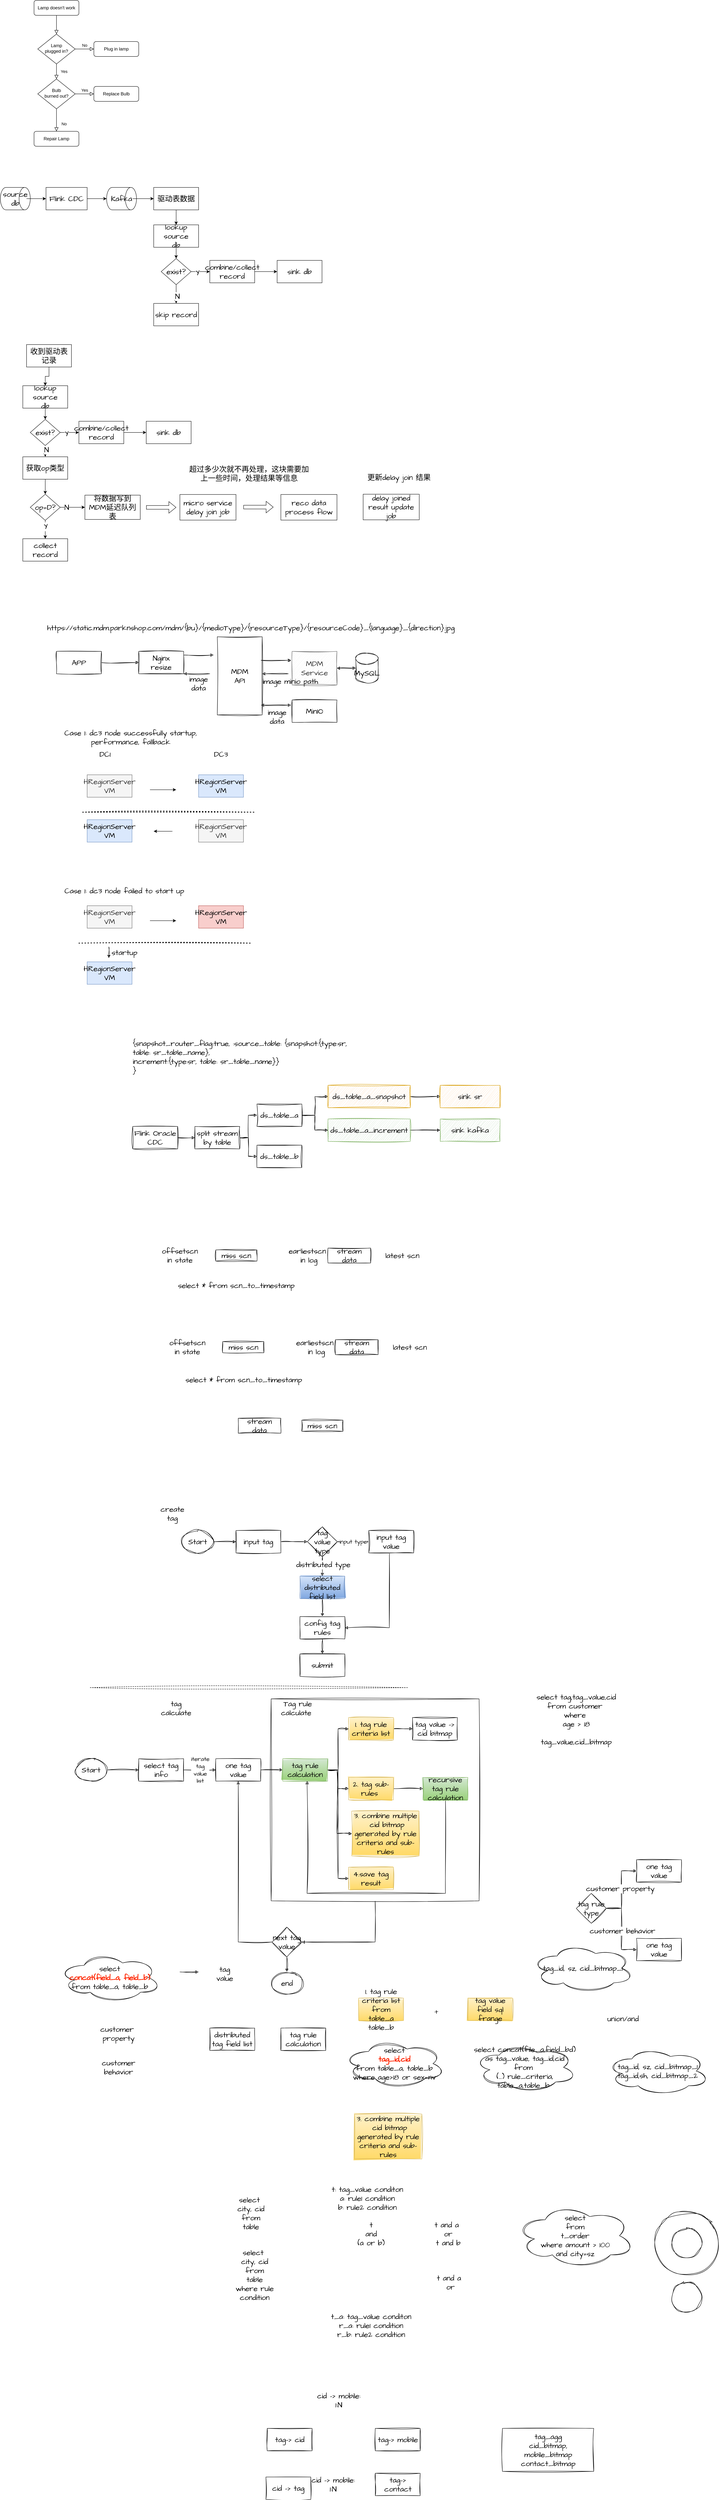 <mxfile version="21.2.9" type="github">
  <diagram id="C5RBs43oDa-KdzZeNtuy" name="Page-1">
    <mxGraphModel dx="1299" dy="973" grid="1" gridSize="10" guides="1" tooltips="1" connect="1" arrows="1" fold="1" page="1" pageScale="1" pageWidth="827" pageHeight="1169" math="0" shadow="0">
      <root>
        <mxCell id="WIyWlLk6GJQsqaUBKTNV-0" />
        <mxCell id="WIyWlLk6GJQsqaUBKTNV-1" parent="WIyWlLk6GJQsqaUBKTNV-0" />
        <mxCell id="tmwrRTyqPJv3sx_jv7Of-99" style="edgeStyle=orthogonalEdgeStyle;rounded=0;sketch=1;hachureGap=4;jiggle=2;curveFitting=1;orthogonalLoop=1;jettySize=auto;html=1;entryX=1;entryY=0.5;entryDx=0;entryDy=0;fontFamily=Architects Daughter;fontSource=https%3A%2F%2Ffonts.googleapis.com%2Fcss%3Ffamily%3DArchitects%2BDaughter;fontSize=16;" edge="1" parent="WIyWlLk6GJQsqaUBKTNV-1" source="tmwrRTyqPJv3sx_jv7Of-75" target="tmwrRTyqPJv3sx_jv7Of-98">
          <mxGeometry relative="1" as="geometry" />
        </mxCell>
        <mxCell id="tmwrRTyqPJv3sx_jv7Of-75" value="" style="rounded=0;whiteSpace=wrap;html=1;sketch=1;hachureGap=4;jiggle=2;curveFitting=1;fontFamily=Architects Daughter;fontSource=https%3A%2F%2Ffonts.googleapis.com%2Fcss%3Ffamily%3DArchitects%2BDaughter;fontSize=20;" vertex="1" parent="WIyWlLk6GJQsqaUBKTNV-1">
          <mxGeometry x="794" y="4620" width="556" height="540" as="geometry" />
        </mxCell>
        <mxCell id="WIyWlLk6GJQsqaUBKTNV-2" value="" style="rounded=0;html=1;jettySize=auto;orthogonalLoop=1;fontSize=11;endArrow=block;endFill=0;endSize=8;strokeWidth=1;shadow=0;labelBackgroundColor=none;edgeStyle=orthogonalEdgeStyle;" parent="WIyWlLk6GJQsqaUBKTNV-1" source="WIyWlLk6GJQsqaUBKTNV-3" target="WIyWlLk6GJQsqaUBKTNV-6" edge="1">
          <mxGeometry relative="1" as="geometry" />
        </mxCell>
        <mxCell id="WIyWlLk6GJQsqaUBKTNV-3" value="Lamp doesn&#39;t work" style="rounded=1;whiteSpace=wrap;html=1;fontSize=12;glass=0;strokeWidth=1;shadow=0;" parent="WIyWlLk6GJQsqaUBKTNV-1" vertex="1">
          <mxGeometry x="160" y="80" width="120" height="40" as="geometry" />
        </mxCell>
        <mxCell id="WIyWlLk6GJQsqaUBKTNV-4" value="Yes" style="rounded=0;html=1;jettySize=auto;orthogonalLoop=1;fontSize=11;endArrow=block;endFill=0;endSize=8;strokeWidth=1;shadow=0;labelBackgroundColor=none;edgeStyle=orthogonalEdgeStyle;" parent="WIyWlLk6GJQsqaUBKTNV-1" source="WIyWlLk6GJQsqaUBKTNV-6" target="WIyWlLk6GJQsqaUBKTNV-10" edge="1">
          <mxGeometry y="20" relative="1" as="geometry">
            <mxPoint as="offset" />
          </mxGeometry>
        </mxCell>
        <mxCell id="WIyWlLk6GJQsqaUBKTNV-5" value="No" style="edgeStyle=orthogonalEdgeStyle;rounded=0;html=1;jettySize=auto;orthogonalLoop=1;fontSize=11;endArrow=block;endFill=0;endSize=8;strokeWidth=1;shadow=0;labelBackgroundColor=none;" parent="WIyWlLk6GJQsqaUBKTNV-1" source="WIyWlLk6GJQsqaUBKTNV-6" target="WIyWlLk6GJQsqaUBKTNV-7" edge="1">
          <mxGeometry y="10" relative="1" as="geometry">
            <mxPoint as="offset" />
          </mxGeometry>
        </mxCell>
        <mxCell id="WIyWlLk6GJQsqaUBKTNV-6" value="Lamp&lt;br&gt;plugged in?" style="rhombus;whiteSpace=wrap;html=1;shadow=0;fontFamily=Helvetica;fontSize=12;align=center;strokeWidth=1;spacing=6;spacingTop=-4;" parent="WIyWlLk6GJQsqaUBKTNV-1" vertex="1">
          <mxGeometry x="170" y="170" width="100" height="80" as="geometry" />
        </mxCell>
        <mxCell id="WIyWlLk6GJQsqaUBKTNV-7" value="Plug in lamp" style="rounded=1;whiteSpace=wrap;html=1;fontSize=12;glass=0;strokeWidth=1;shadow=0;" parent="WIyWlLk6GJQsqaUBKTNV-1" vertex="1">
          <mxGeometry x="320" y="190" width="120" height="40" as="geometry" />
        </mxCell>
        <mxCell id="WIyWlLk6GJQsqaUBKTNV-8" value="No" style="rounded=0;html=1;jettySize=auto;orthogonalLoop=1;fontSize=11;endArrow=block;endFill=0;endSize=8;strokeWidth=1;shadow=0;labelBackgroundColor=none;edgeStyle=orthogonalEdgeStyle;" parent="WIyWlLk6GJQsqaUBKTNV-1" source="WIyWlLk6GJQsqaUBKTNV-10" target="WIyWlLk6GJQsqaUBKTNV-11" edge="1">
          <mxGeometry x="0.333" y="20" relative="1" as="geometry">
            <mxPoint as="offset" />
          </mxGeometry>
        </mxCell>
        <mxCell id="WIyWlLk6GJQsqaUBKTNV-9" value="Yes" style="edgeStyle=orthogonalEdgeStyle;rounded=0;html=1;jettySize=auto;orthogonalLoop=1;fontSize=11;endArrow=block;endFill=0;endSize=8;strokeWidth=1;shadow=0;labelBackgroundColor=none;" parent="WIyWlLk6GJQsqaUBKTNV-1" source="WIyWlLk6GJQsqaUBKTNV-10" target="WIyWlLk6GJQsqaUBKTNV-12" edge="1">
          <mxGeometry y="10" relative="1" as="geometry">
            <mxPoint as="offset" />
          </mxGeometry>
        </mxCell>
        <mxCell id="WIyWlLk6GJQsqaUBKTNV-10" value="Bulb&lt;br&gt;burned out?" style="rhombus;whiteSpace=wrap;html=1;shadow=0;fontFamily=Helvetica;fontSize=12;align=center;strokeWidth=1;spacing=6;spacingTop=-4;" parent="WIyWlLk6GJQsqaUBKTNV-1" vertex="1">
          <mxGeometry x="170" y="290" width="100" height="80" as="geometry" />
        </mxCell>
        <mxCell id="WIyWlLk6GJQsqaUBKTNV-11" value="Repair Lamp" style="rounded=1;whiteSpace=wrap;html=1;fontSize=12;glass=0;strokeWidth=1;shadow=0;" parent="WIyWlLk6GJQsqaUBKTNV-1" vertex="1">
          <mxGeometry x="160" y="430" width="120" height="40" as="geometry" />
        </mxCell>
        <mxCell id="WIyWlLk6GJQsqaUBKTNV-12" value="Replace Bulb" style="rounded=1;whiteSpace=wrap;html=1;fontSize=12;glass=0;strokeWidth=1;shadow=0;" parent="WIyWlLk6GJQsqaUBKTNV-1" vertex="1">
          <mxGeometry x="320" y="310" width="120" height="40" as="geometry" />
        </mxCell>
        <mxCell id="qEP1fspGBnOH7kWeN9nW-0" value="" style="shape=cylinder3;whiteSpace=wrap;html=1;boundedLbl=1;backgroundOutline=1;size=15;hachureGap=4;fontFamily=Architects Daughter;fontSource=https%3A%2F%2Ffonts.googleapis.com%2Fcss%3Ffamily%3DArchitects%2BDaughter;fontSize=20;rotation=90;" parent="WIyWlLk6GJQsqaUBKTNV-1" vertex="1">
          <mxGeometry x="80" y="570" width="60" height="80" as="geometry" />
        </mxCell>
        <mxCell id="qEP1fspGBnOH7kWeN9nW-4" value="" style="edgeStyle=orthogonalEdgeStyle;rounded=0;sketch=0;hachureGap=4;jiggle=2;curveFitting=1;orthogonalLoop=1;jettySize=auto;html=1;fontFamily=Architects Daughter;fontSource=https%3A%2F%2Ffonts.googleapis.com%2Fcss%3Ffamily%3DArchitects%2BDaughter;fontSize=16;" parent="WIyWlLk6GJQsqaUBKTNV-1" source="qEP1fspGBnOH7kWeN9nW-1" target="qEP1fspGBnOH7kWeN9nW-3" edge="1">
          <mxGeometry relative="1" as="geometry" />
        </mxCell>
        <mxCell id="qEP1fspGBnOH7kWeN9nW-1" value="source&lt;br&gt;db" style="text;html=1;strokeColor=none;fillColor=none;align=center;verticalAlign=middle;whiteSpace=wrap;rounded=0;fontSize=20;fontFamily=Architects Daughter;" parent="WIyWlLk6GJQsqaUBKTNV-1" vertex="1">
          <mxGeometry x="80" y="595" width="60" height="30" as="geometry" />
        </mxCell>
        <mxCell id="qEP1fspGBnOH7kWeN9nW-2" style="edgeStyle=orthogonalEdgeStyle;rounded=0;hachureGap=4;orthogonalLoop=1;jettySize=auto;html=1;exitX=0.5;exitY=1;exitDx=0;exitDy=0;fontFamily=Architects Daughter;fontSource=https%3A%2F%2Ffonts.googleapis.com%2Fcss%3Ffamily%3DArchitects%2BDaughter;fontSize=16;" parent="WIyWlLk6GJQsqaUBKTNV-1" source="qEP1fspGBnOH7kWeN9nW-1" target="qEP1fspGBnOH7kWeN9nW-1" edge="1">
          <mxGeometry relative="1" as="geometry" />
        </mxCell>
        <mxCell id="qEP1fspGBnOH7kWeN9nW-6" value="" style="edgeStyle=orthogonalEdgeStyle;rounded=0;sketch=0;hachureGap=4;jiggle=2;curveFitting=1;orthogonalLoop=1;jettySize=auto;html=1;fontFamily=Architects Daughter;fontSource=https%3A%2F%2Ffonts.googleapis.com%2Fcss%3Ffamily%3DArchitects%2BDaughter;fontSize=16;" parent="WIyWlLk6GJQsqaUBKTNV-1" source="qEP1fspGBnOH7kWeN9nW-3" target="qEP1fspGBnOH7kWeN9nW-5" edge="1">
          <mxGeometry relative="1" as="geometry" />
        </mxCell>
        <mxCell id="qEP1fspGBnOH7kWeN9nW-3" value="Flink CDC" style="rounded=0;whiteSpace=wrap;html=1;sketch=0;hachureGap=4;jiggle=2;curveFitting=1;fontFamily=Architects Daughter;fontSource=https%3A%2F%2Ffonts.googleapis.com%2Fcss%3Ffamily%3DArchitects%2BDaughter;fontSize=20;" parent="WIyWlLk6GJQsqaUBKTNV-1" vertex="1">
          <mxGeometry x="192" y="580" width="110" height="60" as="geometry" />
        </mxCell>
        <mxCell id="qEP1fspGBnOH7kWeN9nW-5" value="" style="shape=cylinder3;whiteSpace=wrap;html=1;boundedLbl=1;backgroundOutline=1;size=15;sketch=0;hachureGap=4;jiggle=2;curveFitting=1;fontFamily=Architects Daughter;fontSource=https%3A%2F%2Ffonts.googleapis.com%2Fcss%3Ffamily%3DArchitects%2BDaughter;fontSize=20;rotation=90;" parent="WIyWlLk6GJQsqaUBKTNV-1" vertex="1">
          <mxGeometry x="364" y="570" width="60" height="80" as="geometry" />
        </mxCell>
        <mxCell id="qEP1fspGBnOH7kWeN9nW-9" style="edgeStyle=orthogonalEdgeStyle;rounded=0;sketch=0;hachureGap=4;jiggle=2;curveFitting=1;orthogonalLoop=1;jettySize=auto;html=1;fontFamily=Architects Daughter;fontSource=https%3A%2F%2Ffonts.googleapis.com%2Fcss%3Ffamily%3DArchitects%2BDaughter;fontSize=16;" parent="WIyWlLk6GJQsqaUBKTNV-1" source="qEP1fspGBnOH7kWeN9nW-7" target="qEP1fspGBnOH7kWeN9nW-8" edge="1">
          <mxGeometry relative="1" as="geometry" />
        </mxCell>
        <mxCell id="qEP1fspGBnOH7kWeN9nW-7" value="Kafka" style="text;html=1;strokeColor=none;fillColor=none;align=center;verticalAlign=middle;whiteSpace=wrap;rounded=0;fontSize=20;fontFamily=Architects Daughter;" parent="WIyWlLk6GJQsqaUBKTNV-1" vertex="1">
          <mxGeometry x="364" y="595" width="60" height="30" as="geometry" />
        </mxCell>
        <mxCell id="qEP1fspGBnOH7kWeN9nW-11" value="" style="edgeStyle=orthogonalEdgeStyle;rounded=0;sketch=0;hachureGap=4;jiggle=2;curveFitting=1;orthogonalLoop=1;jettySize=auto;html=1;fontFamily=Architects Daughter;fontSource=https%3A%2F%2Ffonts.googleapis.com%2Fcss%3Ffamily%3DArchitects%2BDaughter;fontSize=16;" parent="WIyWlLk6GJQsqaUBKTNV-1" source="qEP1fspGBnOH7kWeN9nW-8" target="qEP1fspGBnOH7kWeN9nW-10" edge="1">
          <mxGeometry relative="1" as="geometry" />
        </mxCell>
        <mxCell id="qEP1fspGBnOH7kWeN9nW-8" value="驱动表数据" style="rounded=0;whiteSpace=wrap;html=1;sketch=0;hachureGap=4;jiggle=2;curveFitting=1;fontFamily=Architects Daughter;fontSource=https%3A%2F%2Ffonts.googleapis.com%2Fcss%3Ffamily%3DArchitects%2BDaughter;fontSize=20;" parent="WIyWlLk6GJQsqaUBKTNV-1" vertex="1">
          <mxGeometry x="480" y="580" width="120" height="60" as="geometry" />
        </mxCell>
        <mxCell id="qEP1fspGBnOH7kWeN9nW-15" value="" style="edgeStyle=orthogonalEdgeStyle;rounded=0;sketch=0;hachureGap=4;jiggle=2;curveFitting=1;orthogonalLoop=1;jettySize=auto;html=1;fontFamily=Architects Daughter;fontSource=https%3A%2F%2Ffonts.googleapis.com%2Fcss%3Ffamily%3DArchitects%2BDaughter;fontSize=16;" parent="WIyWlLk6GJQsqaUBKTNV-1" source="qEP1fspGBnOH7kWeN9nW-10" target="qEP1fspGBnOH7kWeN9nW-12" edge="1">
          <mxGeometry relative="1" as="geometry" />
        </mxCell>
        <mxCell id="qEP1fspGBnOH7kWeN9nW-10" value="lookup source&lt;br&gt;db" style="rounded=0;whiteSpace=wrap;html=1;sketch=0;hachureGap=4;jiggle=2;curveFitting=1;fontFamily=Architects Daughter;fontSource=https%3A%2F%2Ffonts.googleapis.com%2Fcss%3Ffamily%3DArchitects%2BDaughter;fontSize=20;" parent="WIyWlLk6GJQsqaUBKTNV-1" vertex="1">
          <mxGeometry x="480" y="680" width="120" height="60" as="geometry" />
        </mxCell>
        <mxCell id="qEP1fspGBnOH7kWeN9nW-14" value="" style="edgeStyle=orthogonalEdgeStyle;rounded=0;sketch=0;hachureGap=4;jiggle=2;curveFitting=1;orthogonalLoop=1;jettySize=auto;html=1;fontFamily=Architects Daughter;fontSource=https%3A%2F%2Ffonts.googleapis.com%2Fcss%3Ffamily%3DArchitects%2BDaughter;fontSize=16;" parent="WIyWlLk6GJQsqaUBKTNV-1" source="qEP1fspGBnOH7kWeN9nW-12" target="qEP1fspGBnOH7kWeN9nW-13" edge="1">
          <mxGeometry relative="1" as="geometry" />
        </mxCell>
        <mxCell id="qEP1fspGBnOH7kWeN9nW-18" value="Y" style="edgeLabel;html=1;align=center;verticalAlign=middle;resizable=0;points=[];fontSize=20;fontFamily=Architects Daughter;" parent="qEP1fspGBnOH7kWeN9nW-14" vertex="1" connectable="0">
          <mxGeometry x="-0.32" y="-3" relative="1" as="geometry">
            <mxPoint as="offset" />
          </mxGeometry>
        </mxCell>
        <mxCell id="qEP1fspGBnOH7kWeN9nW-17" value="" style="edgeStyle=orthogonalEdgeStyle;rounded=0;sketch=0;hachureGap=4;jiggle=2;curveFitting=1;orthogonalLoop=1;jettySize=auto;html=1;fontFamily=Architects Daughter;fontSource=https%3A%2F%2Ffonts.googleapis.com%2Fcss%3Ffamily%3DArchitects%2BDaughter;fontSize=16;" parent="WIyWlLk6GJQsqaUBKTNV-1" source="qEP1fspGBnOH7kWeN9nW-12" target="qEP1fspGBnOH7kWeN9nW-16" edge="1">
          <mxGeometry relative="1" as="geometry" />
        </mxCell>
        <mxCell id="qEP1fspGBnOH7kWeN9nW-19" value="N" style="edgeLabel;html=1;align=center;verticalAlign=middle;resizable=0;points=[];fontSize=20;fontFamily=Architects Daughter;" parent="qEP1fspGBnOH7kWeN9nW-17" vertex="1" connectable="0">
          <mxGeometry x="0.24" y="3" relative="1" as="geometry">
            <mxPoint as="offset" />
          </mxGeometry>
        </mxCell>
        <mxCell id="qEP1fspGBnOH7kWeN9nW-12" value="exist?" style="rhombus;whiteSpace=wrap;html=1;sketch=0;hachureGap=4;jiggle=2;curveFitting=1;fontFamily=Architects Daughter;fontSource=https%3A%2F%2Ffonts.googleapis.com%2Fcss%3Ffamily%3DArchitects%2BDaughter;fontSize=20;" parent="WIyWlLk6GJQsqaUBKTNV-1" vertex="1">
          <mxGeometry x="500" y="770" width="80" height="70" as="geometry" />
        </mxCell>
        <mxCell id="qEP1fspGBnOH7kWeN9nW-21" value="" style="edgeStyle=orthogonalEdgeStyle;rounded=0;sketch=0;hachureGap=4;jiggle=2;curveFitting=1;orthogonalLoop=1;jettySize=auto;html=1;fontFamily=Architects Daughter;fontSource=https%3A%2F%2Ffonts.googleapis.com%2Fcss%3Ffamily%3DArchitects%2BDaughter;fontSize=16;" parent="WIyWlLk6GJQsqaUBKTNV-1" source="qEP1fspGBnOH7kWeN9nW-13" target="qEP1fspGBnOH7kWeN9nW-20" edge="1">
          <mxGeometry relative="1" as="geometry" />
        </mxCell>
        <mxCell id="qEP1fspGBnOH7kWeN9nW-13" value="combine/collect record" style="whiteSpace=wrap;html=1;fontSize=20;fontFamily=Architects Daughter;sketch=0;hachureGap=4;jiggle=2;curveFitting=1;fontSource=https%3A%2F%2Ffonts.googleapis.com%2Fcss%3Ffamily%3DArchitects%2BDaughter;" parent="WIyWlLk6GJQsqaUBKTNV-1" vertex="1">
          <mxGeometry x="630" y="775" width="120" height="60" as="geometry" />
        </mxCell>
        <mxCell id="qEP1fspGBnOH7kWeN9nW-16" value="skip record" style="whiteSpace=wrap;html=1;fontSize=20;fontFamily=Architects Daughter;sketch=0;hachureGap=4;jiggle=2;curveFitting=1;fontSource=https%3A%2F%2Ffonts.googleapis.com%2Fcss%3Ffamily%3DArchitects%2BDaughter;" parent="WIyWlLk6GJQsqaUBKTNV-1" vertex="1">
          <mxGeometry x="480" y="890" width="120" height="60" as="geometry" />
        </mxCell>
        <mxCell id="qEP1fspGBnOH7kWeN9nW-20" value="sink db" style="whiteSpace=wrap;html=1;fontSize=20;fontFamily=Architects Daughter;sketch=0;hachureGap=4;jiggle=2;curveFitting=1;fontSource=https%3A%2F%2Ffonts.googleapis.com%2Fcss%3Ffamily%3DArchitects%2BDaughter;" parent="WIyWlLk6GJQsqaUBKTNV-1" vertex="1">
          <mxGeometry x="810" y="775" width="120" height="60" as="geometry" />
        </mxCell>
        <mxCell id="qEP1fspGBnOH7kWeN9nW-22" value="" style="edgeStyle=orthogonalEdgeStyle;rounded=0;sketch=0;hachureGap=4;jiggle=2;curveFitting=1;orthogonalLoop=1;jettySize=auto;html=1;fontFamily=Architects Daughter;fontSource=https%3A%2F%2Ffonts.googleapis.com%2Fcss%3Ffamily%3DArchitects%2BDaughter;fontSize=16;" parent="WIyWlLk6GJQsqaUBKTNV-1" source="qEP1fspGBnOH7kWeN9nW-23" target="qEP1fspGBnOH7kWeN9nW-28" edge="1">
          <mxGeometry relative="1" as="geometry" />
        </mxCell>
        <mxCell id="qEP1fspGBnOH7kWeN9nW-23" value="lookup source&lt;br&gt;db" style="rounded=0;whiteSpace=wrap;html=1;sketch=0;hachureGap=4;jiggle=2;curveFitting=1;fontFamily=Architects Daughter;fontSource=https%3A%2F%2Ffonts.googleapis.com%2Fcss%3Ffamily%3DArchitects%2BDaughter;fontSize=20;" parent="WIyWlLk6GJQsqaUBKTNV-1" vertex="1">
          <mxGeometry x="130" y="1110" width="120" height="60" as="geometry" />
        </mxCell>
        <mxCell id="qEP1fspGBnOH7kWeN9nW-24" value="" style="edgeStyle=orthogonalEdgeStyle;rounded=0;sketch=0;hachureGap=4;jiggle=2;curveFitting=1;orthogonalLoop=1;jettySize=auto;html=1;fontFamily=Architects Daughter;fontSource=https%3A%2F%2Ffonts.googleapis.com%2Fcss%3Ffamily%3DArchitects%2BDaughter;fontSize=16;" parent="WIyWlLk6GJQsqaUBKTNV-1" source="qEP1fspGBnOH7kWeN9nW-28" target="qEP1fspGBnOH7kWeN9nW-30" edge="1">
          <mxGeometry relative="1" as="geometry" />
        </mxCell>
        <mxCell id="qEP1fspGBnOH7kWeN9nW-25" value="Y" style="edgeLabel;html=1;align=center;verticalAlign=middle;resizable=0;points=[];fontSize=20;fontFamily=Architects Daughter;" parent="qEP1fspGBnOH7kWeN9nW-24" vertex="1" connectable="0">
          <mxGeometry x="-0.32" y="-3" relative="1" as="geometry">
            <mxPoint as="offset" />
          </mxGeometry>
        </mxCell>
        <mxCell id="qEP1fspGBnOH7kWeN9nW-26" value="" style="edgeStyle=orthogonalEdgeStyle;rounded=0;sketch=0;hachureGap=4;jiggle=2;curveFitting=1;orthogonalLoop=1;jettySize=auto;html=1;fontFamily=Architects Daughter;fontSource=https%3A%2F%2Ffonts.googleapis.com%2Fcss%3Ffamily%3DArchitects%2BDaughter;fontSize=16;" parent="WIyWlLk6GJQsqaUBKTNV-1" source="qEP1fspGBnOH7kWeN9nW-28" target="qEP1fspGBnOH7kWeN9nW-31" edge="1">
          <mxGeometry relative="1" as="geometry" />
        </mxCell>
        <mxCell id="qEP1fspGBnOH7kWeN9nW-27" value="N" style="edgeLabel;html=1;align=center;verticalAlign=middle;resizable=0;points=[];fontSize=20;fontFamily=Architects Daughter;" parent="qEP1fspGBnOH7kWeN9nW-26" vertex="1" connectable="0">
          <mxGeometry x="0.24" y="3" relative="1" as="geometry">
            <mxPoint as="offset" />
          </mxGeometry>
        </mxCell>
        <mxCell id="qEP1fspGBnOH7kWeN9nW-28" value="exist?" style="rhombus;whiteSpace=wrap;html=1;sketch=0;hachureGap=4;jiggle=2;curveFitting=1;fontFamily=Architects Daughter;fontSource=https%3A%2F%2Ffonts.googleapis.com%2Fcss%3Ffamily%3DArchitects%2BDaughter;fontSize=20;" parent="WIyWlLk6GJQsqaUBKTNV-1" vertex="1">
          <mxGeometry x="150" y="1200" width="80" height="70" as="geometry" />
        </mxCell>
        <mxCell id="qEP1fspGBnOH7kWeN9nW-29" value="" style="edgeStyle=orthogonalEdgeStyle;rounded=0;sketch=0;hachureGap=4;jiggle=2;curveFitting=1;orthogonalLoop=1;jettySize=auto;html=1;fontFamily=Architects Daughter;fontSource=https%3A%2F%2Ffonts.googleapis.com%2Fcss%3Ffamily%3DArchitects%2BDaughter;fontSize=16;" parent="WIyWlLk6GJQsqaUBKTNV-1" source="qEP1fspGBnOH7kWeN9nW-30" target="qEP1fspGBnOH7kWeN9nW-32" edge="1">
          <mxGeometry relative="1" as="geometry" />
        </mxCell>
        <mxCell id="qEP1fspGBnOH7kWeN9nW-30" value="combine/collect record" style="whiteSpace=wrap;html=1;fontSize=20;fontFamily=Architects Daughter;sketch=0;hachureGap=4;jiggle=2;curveFitting=1;fontSource=https%3A%2F%2Ffonts.googleapis.com%2Fcss%3Ffamily%3DArchitects%2BDaughter;" parent="WIyWlLk6GJQsqaUBKTNV-1" vertex="1">
          <mxGeometry x="280" y="1205" width="120" height="60" as="geometry" />
        </mxCell>
        <mxCell id="qEP1fspGBnOH7kWeN9nW-36" value="" style="edgeStyle=orthogonalEdgeStyle;rounded=0;sketch=0;hachureGap=4;jiggle=2;curveFitting=1;orthogonalLoop=1;jettySize=auto;html=1;fontFamily=Architects Daughter;fontSource=https%3A%2F%2Ffonts.googleapis.com%2Fcss%3Ffamily%3DArchitects%2BDaughter;fontSize=16;" parent="WIyWlLk6GJQsqaUBKTNV-1" source="qEP1fspGBnOH7kWeN9nW-31" target="qEP1fspGBnOH7kWeN9nW-35" edge="1">
          <mxGeometry relative="1" as="geometry" />
        </mxCell>
        <mxCell id="qEP1fspGBnOH7kWeN9nW-31" value="获取op类型" style="whiteSpace=wrap;html=1;fontSize=20;fontFamily=Architects Daughter;sketch=0;hachureGap=4;jiggle=2;curveFitting=1;fontSource=https%3A%2F%2Ffonts.googleapis.com%2Fcss%3Ffamily%3DArchitects%2BDaughter;" parent="WIyWlLk6GJQsqaUBKTNV-1" vertex="1">
          <mxGeometry x="130" y="1300" width="120" height="60" as="geometry" />
        </mxCell>
        <mxCell id="qEP1fspGBnOH7kWeN9nW-32" value="sink db" style="whiteSpace=wrap;html=1;fontSize=20;fontFamily=Architects Daughter;sketch=0;hachureGap=4;jiggle=2;curveFitting=1;fontSource=https%3A%2F%2Ffonts.googleapis.com%2Fcss%3Ffamily%3DArchitects%2BDaughter;" parent="WIyWlLk6GJQsqaUBKTNV-1" vertex="1">
          <mxGeometry x="460" y="1205" width="120" height="60" as="geometry" />
        </mxCell>
        <mxCell id="qEP1fspGBnOH7kWeN9nW-34" value="" style="edgeStyle=orthogonalEdgeStyle;rounded=0;sketch=0;hachureGap=4;jiggle=2;curveFitting=1;orthogonalLoop=1;jettySize=auto;html=1;fontFamily=Architects Daughter;fontSource=https%3A%2F%2Ffonts.googleapis.com%2Fcss%3Ffamily%3DArchitects%2BDaughter;fontSize=16;" parent="WIyWlLk6GJQsqaUBKTNV-1" source="qEP1fspGBnOH7kWeN9nW-33" target="qEP1fspGBnOH7kWeN9nW-23" edge="1">
          <mxGeometry relative="1" as="geometry" />
        </mxCell>
        <mxCell id="qEP1fspGBnOH7kWeN9nW-33" value="收到驱动表记录" style="rounded=0;whiteSpace=wrap;html=1;sketch=0;hachureGap=4;jiggle=2;curveFitting=1;fontFamily=Architects Daughter;fontSource=https%3A%2F%2Ffonts.googleapis.com%2Fcss%3Ffamily%3DArchitects%2BDaughter;fontSize=20;" parent="WIyWlLk6GJQsqaUBKTNV-1" vertex="1">
          <mxGeometry x="140" y="1000" width="120" height="60" as="geometry" />
        </mxCell>
        <mxCell id="qEP1fspGBnOH7kWeN9nW-38" style="edgeStyle=orthogonalEdgeStyle;rounded=0;sketch=0;hachureGap=4;jiggle=2;curveFitting=1;orthogonalLoop=1;jettySize=auto;html=1;fontFamily=Architects Daughter;fontSource=https%3A%2F%2Ffonts.googleapis.com%2Fcss%3Ffamily%3DArchitects%2BDaughter;fontSize=16;" parent="WIyWlLk6GJQsqaUBKTNV-1" source="qEP1fspGBnOH7kWeN9nW-35" target="qEP1fspGBnOH7kWeN9nW-37" edge="1">
          <mxGeometry relative="1" as="geometry" />
        </mxCell>
        <mxCell id="qEP1fspGBnOH7kWeN9nW-39" value="N" style="edgeLabel;html=1;align=center;verticalAlign=middle;resizable=0;points=[];fontSize=20;fontFamily=Architects Daughter;" parent="qEP1fspGBnOH7kWeN9nW-38" vertex="1" connectable="0">
          <mxGeometry x="-0.484" relative="1" as="geometry">
            <mxPoint as="offset" />
          </mxGeometry>
        </mxCell>
        <mxCell id="qEP1fspGBnOH7kWeN9nW-41" value="" style="edgeStyle=orthogonalEdgeStyle;rounded=0;sketch=0;hachureGap=4;jiggle=2;curveFitting=1;orthogonalLoop=1;jettySize=auto;html=1;fontFamily=Architects Daughter;fontSource=https%3A%2F%2Ffonts.googleapis.com%2Fcss%3Ffamily%3DArchitects%2BDaughter;fontSize=16;" parent="WIyWlLk6GJQsqaUBKTNV-1" source="qEP1fspGBnOH7kWeN9nW-35" target="qEP1fspGBnOH7kWeN9nW-40" edge="1">
          <mxGeometry relative="1" as="geometry" />
        </mxCell>
        <mxCell id="qEP1fspGBnOH7kWeN9nW-42" value="Y" style="edgeLabel;html=1;align=center;verticalAlign=middle;resizable=0;points=[];fontSize=20;fontFamily=Architects Daughter;" parent="qEP1fspGBnOH7kWeN9nW-41" vertex="1" connectable="0">
          <mxGeometry x="-0.36" y="1" relative="1" as="geometry">
            <mxPoint as="offset" />
          </mxGeometry>
        </mxCell>
        <mxCell id="qEP1fspGBnOH7kWeN9nW-35" value="op=D?" style="rhombus;whiteSpace=wrap;html=1;sketch=0;hachureGap=4;jiggle=2;curveFitting=1;fontFamily=Architects Daughter;fontSource=https%3A%2F%2Ffonts.googleapis.com%2Fcss%3Ffamily%3DArchitects%2BDaughter;fontSize=20;" parent="WIyWlLk6GJQsqaUBKTNV-1" vertex="1">
          <mxGeometry x="150" y="1400" width="80" height="70" as="geometry" />
        </mxCell>
        <mxCell id="qEP1fspGBnOH7kWeN9nW-37" value="将数据写到MDM延迟队列表" style="whiteSpace=wrap;html=1;fontSize=20;fontFamily=Architects Daughter;sketch=0;hachureGap=4;jiggle=2;curveFitting=1;fontSource=https%3A%2F%2Ffonts.googleapis.com%2Fcss%3Ffamily%3DArchitects%2BDaughter;" parent="WIyWlLk6GJQsqaUBKTNV-1" vertex="1">
          <mxGeometry x="296" y="1402.5" width="148" height="65" as="geometry" />
        </mxCell>
        <mxCell id="qEP1fspGBnOH7kWeN9nW-40" value="collect record" style="whiteSpace=wrap;html=1;fontSize=20;fontFamily=Architects Daughter;sketch=0;hachureGap=4;jiggle=2;curveFitting=1;fontSource=https%3A%2F%2Ffonts.googleapis.com%2Fcss%3Ffamily%3DArchitects%2BDaughter;" parent="WIyWlLk6GJQsqaUBKTNV-1" vertex="1">
          <mxGeometry x="130" y="1519" width="120" height="60" as="geometry" />
        </mxCell>
        <mxCell id="qEP1fspGBnOH7kWeN9nW-43" value="micro service&lt;br&gt;delay join job" style="rounded=0;whiteSpace=wrap;html=1;sketch=0;hachureGap=4;jiggle=2;curveFitting=1;fontFamily=Architects Daughter;fontSource=https%3A%2F%2Ffonts.googleapis.com%2Fcss%3Ffamily%3DArchitects%2BDaughter;fontSize=20;" parent="WIyWlLk6GJQsqaUBKTNV-1" vertex="1">
          <mxGeometry x="550" y="1400.75" width="150" height="68.5" as="geometry" />
        </mxCell>
        <mxCell id="qEP1fspGBnOH7kWeN9nW-44" value="" style="shape=flexArrow;endArrow=classic;html=1;rounded=0;sketch=0;hachureGap=4;jiggle=2;curveFitting=1;fontFamily=Architects Daughter;fontSource=https%3A%2F%2Ffonts.googleapis.com%2Fcss%3Ffamily%3DArchitects%2BDaughter;fontSize=16;" parent="WIyWlLk6GJQsqaUBKTNV-1" edge="1">
          <mxGeometry width="50" height="50" relative="1" as="geometry">
            <mxPoint x="460" y="1435.25" as="sourcePoint" />
            <mxPoint x="540" y="1435.25" as="targetPoint" />
          </mxGeometry>
        </mxCell>
        <mxCell id="qEP1fspGBnOH7kWeN9nW-45" value="reco data process flow" style="rounded=0;whiteSpace=wrap;html=1;sketch=0;hachureGap=4;jiggle=2;curveFitting=1;fontFamily=Architects Daughter;fontSource=https%3A%2F%2Ffonts.googleapis.com%2Fcss%3Ffamily%3DArchitects%2BDaughter;fontSize=20;" parent="WIyWlLk6GJQsqaUBKTNV-1" vertex="1">
          <mxGeometry x="820" y="1400.75" width="150" height="68.5" as="geometry" />
        </mxCell>
        <mxCell id="qEP1fspGBnOH7kWeN9nW-47" value="" style="shape=flexArrow;endArrow=classic;html=1;rounded=0;sketch=0;hachureGap=4;jiggle=2;curveFitting=1;fontFamily=Architects Daughter;fontSource=https%3A%2F%2Ffonts.googleapis.com%2Fcss%3Ffamily%3DArchitects%2BDaughter;fontSize=16;" parent="WIyWlLk6GJQsqaUBKTNV-1" edge="1">
          <mxGeometry width="50" height="50" relative="1" as="geometry">
            <mxPoint x="720" y="1434.5" as="sourcePoint" />
            <mxPoint x="800" y="1434.5" as="targetPoint" />
          </mxGeometry>
        </mxCell>
        <mxCell id="qEP1fspGBnOH7kWeN9nW-48" value="超过多少次就不再处理，这块需要加上一些时间，处理结果等信息" style="text;html=1;strokeColor=none;fillColor=none;align=center;verticalAlign=middle;whiteSpace=wrap;rounded=0;fontSize=20;fontFamily=Architects Daughter;" parent="WIyWlLk6GJQsqaUBKTNV-1" vertex="1">
          <mxGeometry x="570" y="1320" width="330" height="50" as="geometry" />
        </mxCell>
        <mxCell id="qEP1fspGBnOH7kWeN9nW-49" value="delay joined result update&lt;br&gt;job" style="rounded=0;whiteSpace=wrap;html=1;sketch=0;hachureGap=4;jiggle=2;curveFitting=1;fontFamily=Architects Daughter;fontSource=https%3A%2F%2Ffonts.googleapis.com%2Fcss%3Ffamily%3DArchitects%2BDaughter;fontSize=20;" parent="WIyWlLk6GJQsqaUBKTNV-1" vertex="1">
          <mxGeometry x="1040" y="1400" width="150" height="68.5" as="geometry" />
        </mxCell>
        <mxCell id="qEP1fspGBnOH7kWeN9nW-51" value="更新delay join 结果" style="text;html=1;strokeColor=none;fillColor=none;align=center;verticalAlign=middle;whiteSpace=wrap;rounded=0;fontSize=20;fontFamily=Architects Daughter;" parent="WIyWlLk6GJQsqaUBKTNV-1" vertex="1">
          <mxGeometry x="1031" y="1340" width="210" height="30" as="geometry" />
        </mxCell>
        <mxCell id="wttJ9ldO695yuTq4ko4T-5" style="edgeStyle=orthogonalEdgeStyle;rounded=0;sketch=1;hachureGap=4;jiggle=2;curveFitting=1;orthogonalLoop=1;jettySize=auto;html=1;entryX=0;entryY=0.5;entryDx=0;entryDy=0;fontFamily=Architects Daughter;fontSource=https%3A%2F%2Ffonts.googleapis.com%2Fcss%3Ffamily%3DArchitects%2BDaughter;fontSize=16;" parent="WIyWlLk6GJQsqaUBKTNV-1" source="wttJ9ldO695yuTq4ko4T-0" target="wttJ9ldO695yuTq4ko4T-1" edge="1">
          <mxGeometry relative="1" as="geometry" />
        </mxCell>
        <mxCell id="wttJ9ldO695yuTq4ko4T-0" value="APP" style="rounded=0;whiteSpace=wrap;html=1;sketch=1;hachureGap=4;jiggle=2;curveFitting=1;fontFamily=Architects Daughter;fontSource=https%3A%2F%2Ffonts.googleapis.com%2Fcss%3Ffamily%3DArchitects%2BDaughter;fontSize=20;" parent="WIyWlLk6GJQsqaUBKTNV-1" vertex="1">
          <mxGeometry x="220" y="1820" width="120" height="60" as="geometry" />
        </mxCell>
        <mxCell id="wttJ9ldO695yuTq4ko4T-1" value="Nginx&lt;br&gt;resize" style="rounded=0;whiteSpace=wrap;html=1;sketch=1;hachureGap=4;jiggle=2;curveFitting=1;fontFamily=Architects Daughter;fontSource=https%3A%2F%2Ffonts.googleapis.com%2Fcss%3Ffamily%3DArchitects%2BDaughter;fontSize=20;" parent="WIyWlLk6GJQsqaUBKTNV-1" vertex="1">
          <mxGeometry x="440" y="1820" width="120" height="60" as="geometry" />
        </mxCell>
        <mxCell id="wttJ9ldO695yuTq4ko4T-2" value="MDM&lt;br&gt;API" style="rounded=0;whiteSpace=wrap;html=1;sketch=1;hachureGap=4;jiggle=2;curveFitting=1;fontFamily=Architects Daughter;fontSource=https%3A%2F%2Ffonts.googleapis.com%2Fcss%3Ffamily%3DArchitects%2BDaughter;fontSize=20;" parent="WIyWlLk6GJQsqaUBKTNV-1" vertex="1">
          <mxGeometry x="650" y="1781" width="120" height="209" as="geometry" />
        </mxCell>
        <mxCell id="wttJ9ldO695yuTq4ko4T-31" value="" style="edgeStyle=orthogonalEdgeStyle;rounded=0;sketch=1;hachureGap=4;jiggle=2;curveFitting=1;orthogonalLoop=1;jettySize=auto;html=1;fontFamily=Architects Daughter;fontSource=https%3A%2F%2Ffonts.googleapis.com%2Fcss%3Ffamily%3DArchitects%2BDaughter;fontSize=16;startArrow=classic;startFill=1;" parent="WIyWlLk6GJQsqaUBKTNV-1" source="wttJ9ldO695yuTq4ko4T-3" target="wttJ9ldO695yuTq4ko4T-30" edge="1">
          <mxGeometry relative="1" as="geometry" />
        </mxCell>
        <mxCell id="wttJ9ldO695yuTq4ko4T-3" value="MDM&lt;br&gt;Service" style="rounded=0;whiteSpace=wrap;html=1;sketch=1;hachureGap=4;jiggle=2;curveFitting=1;fontFamily=Architects Daughter;fontSource=https%3A%2F%2Ffonts.googleapis.com%2Fcss%3Ffamily%3DArchitects%2BDaughter;fontSize=20;fillColor=#f5f5f5;strokeColor=#666666;fontColor=#333333;" parent="WIyWlLk6GJQsqaUBKTNV-1" vertex="1">
          <mxGeometry x="850" y="1820" width="120" height="90" as="geometry" />
        </mxCell>
        <mxCell id="wttJ9ldO695yuTq4ko4T-4" value="MinIO" style="rounded=0;whiteSpace=wrap;html=1;sketch=1;hachureGap=4;jiggle=2;curveFitting=1;fontFamily=Architects Daughter;fontSource=https%3A%2F%2Ffonts.googleapis.com%2Fcss%3Ffamily%3DArchitects%2BDaughter;fontSize=20;" parent="WIyWlLk6GJQsqaUBKTNV-1" vertex="1">
          <mxGeometry x="850" y="1950" width="120" height="60" as="geometry" />
        </mxCell>
        <mxCell id="wttJ9ldO695yuTq4ko4T-9" value="https://static.mdm.parknshop.com/mdm/{bu}/{medioType}/{resourceType}/{resourceCode}_{language}_{direction}.jpg&lt;br&gt;&lt;br&gt;&lt;span style=&quot;font-family: -webkit-standard; font-size: medium; text-align: start;&quot;&gt;&lt;/span&gt;" style="text;html=1;strokeColor=none;fillColor=none;align=center;verticalAlign=middle;whiteSpace=wrap;rounded=0;fontSize=20;fontFamily=Architects Daughter;" parent="WIyWlLk6GJQsqaUBKTNV-1" vertex="1">
          <mxGeometry x="260" y="1754" width="960" height="30" as="geometry" />
        </mxCell>
        <mxCell id="wttJ9ldO695yuTq4ko4T-15" value="" style="endArrow=classic;html=1;rounded=0;sketch=1;hachureGap=4;jiggle=2;curveFitting=1;fontFamily=Architects Daughter;fontSource=https%3A%2F%2Ffonts.googleapis.com%2Fcss%3Ffamily%3DArchitects%2BDaughter;fontSize=16;" parent="WIyWlLk6GJQsqaUBKTNV-1" edge="1">
          <mxGeometry width="50" height="50" relative="1" as="geometry">
            <mxPoint x="840" y="1880" as="sourcePoint" />
            <mxPoint x="770" y="1880" as="targetPoint" />
          </mxGeometry>
        </mxCell>
        <mxCell id="wttJ9ldO695yuTq4ko4T-17" value="" style="endArrow=classic;html=1;rounded=0;sketch=1;hachureGap=4;jiggle=2;curveFitting=1;fontFamily=Architects Daughter;fontSource=https%3A%2F%2Ffonts.googleapis.com%2Fcss%3Ffamily%3DArchitects%2BDaughter;fontSize=16;" parent="WIyWlLk6GJQsqaUBKTNV-1" edge="1">
          <mxGeometry width="50" height="50" relative="1" as="geometry">
            <mxPoint x="630" y="1880" as="sourcePoint" />
            <mxPoint x="560" y="1880" as="targetPoint" />
          </mxGeometry>
        </mxCell>
        <mxCell id="wttJ9ldO695yuTq4ko4T-18" value="image data" style="text;html=1;strokeColor=none;fillColor=none;align=center;verticalAlign=middle;whiteSpace=wrap;rounded=0;fontSize=20;fontFamily=Architects Daughter;" parent="WIyWlLk6GJQsqaUBKTNV-1" vertex="1">
          <mxGeometry x="570" y="1891" width="60" height="30" as="geometry" />
        </mxCell>
        <mxCell id="wttJ9ldO695yuTq4ko4T-20" value="image minio path" style="text;html=1;align=center;verticalAlign=middle;resizable=0;points=[];autosize=1;strokeColor=none;fillColor=none;fontSize=20;fontFamily=Architects Daughter;" parent="WIyWlLk6GJQsqaUBKTNV-1" vertex="1">
          <mxGeometry x="760" y="1880" width="170" height="40" as="geometry" />
        </mxCell>
        <mxCell id="wttJ9ldO695yuTq4ko4T-25" style="edgeStyle=orthogonalEdgeStyle;rounded=0;sketch=1;hachureGap=4;jiggle=2;curveFitting=1;orthogonalLoop=1;jettySize=auto;html=1;fontFamily=Architects Daughter;fontSource=https%3A%2F%2Ffonts.googleapis.com%2Fcss%3Ffamily%3DArchitects%2BDaughter;fontSize=16;" parent="WIyWlLk6GJQsqaUBKTNV-1" edge="1">
          <mxGeometry relative="1" as="geometry">
            <mxPoint x="560" y="1830" as="sourcePoint" />
            <mxPoint x="640" y="1830" as="targetPoint" />
          </mxGeometry>
        </mxCell>
        <mxCell id="wttJ9ldO695yuTq4ko4T-26" style="edgeStyle=orthogonalEdgeStyle;rounded=0;sketch=1;hachureGap=4;jiggle=2;curveFitting=1;orthogonalLoop=1;jettySize=auto;html=1;fontFamily=Architects Daughter;fontSource=https%3A%2F%2Ffonts.googleapis.com%2Fcss%3Ffamily%3DArchitects%2BDaughter;fontSize=16;" parent="WIyWlLk6GJQsqaUBKTNV-1" edge="1">
          <mxGeometry relative="1" as="geometry">
            <mxPoint x="767" y="1844" as="sourcePoint" />
            <mxPoint x="847" y="1844" as="targetPoint" />
          </mxGeometry>
        </mxCell>
        <mxCell id="wttJ9ldO695yuTq4ko4T-27" style="edgeStyle=orthogonalEdgeStyle;rounded=0;sketch=1;hachureGap=4;jiggle=2;curveFitting=1;orthogonalLoop=1;jettySize=auto;html=1;fontFamily=Architects Daughter;fontSource=https%3A%2F%2Ffonts.googleapis.com%2Fcss%3Ffamily%3DArchitects%2BDaughter;fontSize=16;startArrow=classic;startFill=1;" parent="WIyWlLk6GJQsqaUBKTNV-1" edge="1">
          <mxGeometry relative="1" as="geometry">
            <mxPoint x="767" y="1964" as="sourcePoint" />
            <mxPoint x="847" y="1964" as="targetPoint" />
          </mxGeometry>
        </mxCell>
        <mxCell id="wttJ9ldO695yuTq4ko4T-29" value="image data" style="text;html=1;strokeColor=none;fillColor=none;align=center;verticalAlign=middle;whiteSpace=wrap;rounded=0;fontSize=20;fontFamily=Architects Daughter;" parent="WIyWlLk6GJQsqaUBKTNV-1" vertex="1">
          <mxGeometry x="780" y="1980" width="60" height="30" as="geometry" />
        </mxCell>
        <mxCell id="wttJ9ldO695yuTq4ko4T-30" value="MySQL" style="shape=cylinder3;whiteSpace=wrap;html=1;boundedLbl=1;backgroundOutline=1;size=15;sketch=1;hachureGap=4;jiggle=2;curveFitting=1;fontFamily=Architects Daughter;fontSource=https%3A%2F%2Ffonts.googleapis.com%2Fcss%3Ffamily%3DArchitects%2BDaughter;fontSize=20;" parent="WIyWlLk6GJQsqaUBKTNV-1" vertex="1">
          <mxGeometry x="1020" y="1825" width="60" height="80" as="geometry" />
        </mxCell>
        <mxCell id="wttJ9ldO695yuTq4ko4T-32" value="HRegionServer&lt;br&gt;VM" style="rounded=0;whiteSpace=wrap;html=1;hachureGap=4;fontFamily=Architects Daughter;fontSource=https%3A%2F%2Ffonts.googleapis.com%2Fcss%3Ffamily%3DArchitects%2BDaughter;fontSize=20;fillColor=#f5f5f5;fontColor=#333333;strokeColor=#666666;" parent="WIyWlLk6GJQsqaUBKTNV-1" vertex="1">
          <mxGeometry x="302" y="2150" width="120" height="60" as="geometry" />
        </mxCell>
        <mxCell id="wttJ9ldO695yuTq4ko4T-33" value="HRegionServer&lt;br style=&quot;border-color: var(--border-color);&quot;&gt;VM" style="rounded=0;whiteSpace=wrap;html=1;hachureGap=4;fontFamily=Architects Daughter;fontSource=https%3A%2F%2Ffonts.googleapis.com%2Fcss%3Ffamily%3DArchitects%2BDaughter;fontSize=20;fillColor=#dae8fc;strokeColor=#6c8ebf;" parent="WIyWlLk6GJQsqaUBKTNV-1" vertex="1">
          <mxGeometry x="600" y="2150" width="120" height="60" as="geometry" />
        </mxCell>
        <mxCell id="wttJ9ldO695yuTq4ko4T-36" value="" style="endArrow=classic;html=1;rounded=0;hachureGap=4;fontFamily=Architects Daughter;fontSource=https%3A%2F%2Ffonts.googleapis.com%2Fcss%3Ffamily%3DArchitects%2BDaughter;fontSize=16;" parent="WIyWlLk6GJQsqaUBKTNV-1" edge="1">
          <mxGeometry width="50" height="50" relative="1" as="geometry">
            <mxPoint x="470" y="2190" as="sourcePoint" />
            <mxPoint x="540" y="2190" as="targetPoint" />
          </mxGeometry>
        </mxCell>
        <mxCell id="wttJ9ldO695yuTq4ko4T-37" value="HRegionServer&lt;br&gt;VM" style="rounded=0;whiteSpace=wrap;html=1;hachureGap=4;fontFamily=Architects Daughter;fontSource=https%3A%2F%2Ffonts.googleapis.com%2Fcss%3Ffamily%3DArchitects%2BDaughter;fontSize=20;fillColor=#dae8fc;strokeColor=#6c8ebf;" parent="WIyWlLk6GJQsqaUBKTNV-1" vertex="1">
          <mxGeometry x="302" y="2270" width="120" height="60" as="geometry" />
        </mxCell>
        <mxCell id="wttJ9ldO695yuTq4ko4T-38" value="HRegionServer&lt;br style=&quot;border-color: var(--border-color);&quot;&gt;VM" style="rounded=0;whiteSpace=wrap;html=1;hachureGap=4;fontFamily=Architects Daughter;fontSource=https%3A%2F%2Ffonts.googleapis.com%2Fcss%3Ffamily%3DArchitects%2BDaughter;fontSize=20;fillColor=#f5f5f5;fontColor=#333333;strokeColor=#666666;" parent="WIyWlLk6GJQsqaUBKTNV-1" vertex="1">
          <mxGeometry x="600" y="2270" width="120" height="60" as="geometry" />
        </mxCell>
        <mxCell id="wttJ9ldO695yuTq4ko4T-39" value="" style="endArrow=classic;html=1;rounded=0;hachureGap=4;fontFamily=Architects Daughter;fontSource=https%3A%2F%2Ffonts.googleapis.com%2Fcss%3Ffamily%3DArchitects%2BDaughter;fontSize=16;" parent="WIyWlLk6GJQsqaUBKTNV-1" edge="1">
          <mxGeometry width="50" height="50" relative="1" as="geometry">
            <mxPoint x="530" y="2301" as="sourcePoint" />
            <mxPoint x="480" y="2301" as="targetPoint" />
          </mxGeometry>
        </mxCell>
        <mxCell id="wttJ9ldO695yuTq4ko4T-40" value="DC1" style="text;html=1;strokeColor=none;fillColor=none;align=center;verticalAlign=middle;whiteSpace=wrap;rounded=0;fontSize=20;fontFamily=Architects Daughter;" parent="WIyWlLk6GJQsqaUBKTNV-1" vertex="1">
          <mxGeometry x="320" y="2080" width="60" height="30" as="geometry" />
        </mxCell>
        <mxCell id="wttJ9ldO695yuTq4ko4T-41" value="DC3" style="text;html=1;strokeColor=none;fillColor=none;align=center;verticalAlign=middle;whiteSpace=wrap;rounded=0;fontSize=20;fontFamily=Architects Daughter;" parent="WIyWlLk6GJQsqaUBKTNV-1" vertex="1">
          <mxGeometry x="630" y="2080" width="60" height="30" as="geometry" />
        </mxCell>
        <mxCell id="wttJ9ldO695yuTq4ko4T-42" value="Case 1: dc3 node successfully startup, performance, fallback" style="text;html=1;strokeColor=none;fillColor=none;align=center;verticalAlign=middle;whiteSpace=wrap;rounded=0;fontSize=20;fontFamily=Architects Daughter;" parent="WIyWlLk6GJQsqaUBKTNV-1" vertex="1">
          <mxGeometry x="220" y="2030" width="397" height="40" as="geometry" />
        </mxCell>
        <mxCell id="wttJ9ldO695yuTq4ko4T-43" value="HRegionServer&lt;br&gt;VM" style="rounded=0;whiteSpace=wrap;html=1;hachureGap=4;fontFamily=Architects Daughter;fontSource=https%3A%2F%2Ffonts.googleapis.com%2Fcss%3Ffamily%3DArchitects%2BDaughter;fontSize=20;fillColor=#f5f5f5;fontColor=#333333;strokeColor=#666666;" parent="WIyWlLk6GJQsqaUBKTNV-1" vertex="1">
          <mxGeometry x="302" y="2500" width="120" height="60" as="geometry" />
        </mxCell>
        <mxCell id="wttJ9ldO695yuTq4ko4T-44" value="HRegionServer&lt;br style=&quot;border-color: var(--border-color);&quot;&gt;VM" style="rounded=0;whiteSpace=wrap;html=1;hachureGap=4;fontFamily=Architects Daughter;fontSource=https%3A%2F%2Ffonts.googleapis.com%2Fcss%3Ffamily%3DArchitects%2BDaughter;fontSize=20;fillColor=#f8cecc;strokeColor=#b85450;" parent="WIyWlLk6GJQsqaUBKTNV-1" vertex="1">
          <mxGeometry x="600" y="2500" width="120" height="60" as="geometry" />
        </mxCell>
        <mxCell id="wttJ9ldO695yuTq4ko4T-45" value="" style="endArrow=classic;html=1;rounded=0;hachureGap=4;fontFamily=Architects Daughter;fontSource=https%3A%2F%2Ffonts.googleapis.com%2Fcss%3Ffamily%3DArchitects%2BDaughter;fontSize=16;" parent="WIyWlLk6GJQsqaUBKTNV-1" edge="1">
          <mxGeometry width="50" height="50" relative="1" as="geometry">
            <mxPoint x="470" y="2540" as="sourcePoint" />
            <mxPoint x="540" y="2540" as="targetPoint" />
          </mxGeometry>
        </mxCell>
        <mxCell id="wttJ9ldO695yuTq4ko4T-46" value="HRegionServer&lt;br&gt;VM" style="rounded=0;whiteSpace=wrap;html=1;hachureGap=4;fontFamily=Architects Daughter;fontSource=https%3A%2F%2Ffonts.googleapis.com%2Fcss%3Ffamily%3DArchitects%2BDaughter;fontSize=20;fillColor=#dae8fc;strokeColor=#6c8ebf;" parent="WIyWlLk6GJQsqaUBKTNV-1" vertex="1">
          <mxGeometry x="302" y="2650" width="120" height="60" as="geometry" />
        </mxCell>
        <mxCell id="wttJ9ldO695yuTq4ko4T-47" value="Case 1: dc3 node failed to start up" style="text;html=1;strokeColor=none;fillColor=none;align=center;verticalAlign=middle;whiteSpace=wrap;rounded=0;fontSize=20;fontFamily=Architects Daughter;" parent="WIyWlLk6GJQsqaUBKTNV-1" vertex="1">
          <mxGeometry x="203" y="2440" width="397" height="40" as="geometry" />
        </mxCell>
        <mxCell id="wttJ9ldO695yuTq4ko4T-48" value="" style="endArrow=classic;html=1;rounded=0;sketch=1;hachureGap=4;jiggle=2;curveFitting=1;fontFamily=Architects Daughter;fontSource=https%3A%2F%2Ffonts.googleapis.com%2Fcss%3Ffamily%3DArchitects%2BDaughter;fontSize=16;" parent="WIyWlLk6GJQsqaUBKTNV-1" edge="1">
          <mxGeometry width="50" height="50" relative="1" as="geometry">
            <mxPoint x="360" y="2610" as="sourcePoint" />
            <mxPoint x="360" y="2640" as="targetPoint" />
          </mxGeometry>
        </mxCell>
        <mxCell id="wttJ9ldO695yuTq4ko4T-49" value="startup" style="text;html=1;strokeColor=none;fillColor=none;align=center;verticalAlign=middle;whiteSpace=wrap;rounded=0;fontSize=20;fontFamily=Architects Daughter;" parent="WIyWlLk6GJQsqaUBKTNV-1" vertex="1">
          <mxGeometry x="372" y="2610" width="60" height="30" as="geometry" />
        </mxCell>
        <mxCell id="wttJ9ldO695yuTq4ko4T-50" value="" style="endArrow=none;dashed=1;html=1;dashPattern=1 3;strokeWidth=2;rounded=0;sketch=1;hachureGap=4;jiggle=2;curveFitting=1;fontFamily=Architects Daughter;fontSource=https%3A%2F%2Ffonts.googleapis.com%2Fcss%3Ffamily%3DArchitects%2BDaughter;fontSize=16;" parent="WIyWlLk6GJQsqaUBKTNV-1" edge="1">
          <mxGeometry width="50" height="50" relative="1" as="geometry">
            <mxPoint x="290" y="2250" as="sourcePoint" />
            <mxPoint x="750" y="2250" as="targetPoint" />
          </mxGeometry>
        </mxCell>
        <mxCell id="wttJ9ldO695yuTq4ko4T-51" value="" style="endArrow=none;dashed=1;html=1;dashPattern=1 3;strokeWidth=2;rounded=0;sketch=1;hachureGap=4;jiggle=2;curveFitting=1;fontFamily=Architects Daughter;fontSource=https%3A%2F%2Ffonts.googleapis.com%2Fcss%3Ffamily%3DArchitects%2BDaughter;fontSize=16;" parent="WIyWlLk6GJQsqaUBKTNV-1" edge="1">
          <mxGeometry width="50" height="50" relative="1" as="geometry">
            <mxPoint x="280" y="2600" as="sourcePoint" />
            <mxPoint x="740" y="2600" as="targetPoint" />
          </mxGeometry>
        </mxCell>
        <mxCell id="Zj2Xht05Eyrp5x5vAwu9-5" value="" style="edgeStyle=orthogonalEdgeStyle;rounded=0;sketch=1;hachureGap=4;jiggle=2;curveFitting=1;orthogonalLoop=1;jettySize=auto;html=1;fontFamily=Architects Daughter;fontSource=https%3A%2F%2Ffonts.googleapis.com%2Fcss%3Ffamily%3DArchitects%2BDaughter;fontSize=16;" parent="WIyWlLk6GJQsqaUBKTNV-1" source="Zj2Xht05Eyrp5x5vAwu9-6" target="Zj2Xht05Eyrp5x5vAwu9-8" edge="1">
          <mxGeometry relative="1" as="geometry" />
        </mxCell>
        <mxCell id="Zj2Xht05Eyrp5x5vAwu9-6" value="Flink Oracle CDC" style="rounded=0;whiteSpace=wrap;html=1;sketch=1;hachureGap=4;jiggle=2;curveFitting=1;fontFamily=Architects Daughter;fontSource=https%3A%2F%2Ffonts.googleapis.com%2Fcss%3Ffamily%3DArchitects%2BDaughter;fontSize=20;" parent="WIyWlLk6GJQsqaUBKTNV-1" vertex="1">
          <mxGeometry x="424" y="3090" width="120" height="60" as="geometry" />
        </mxCell>
        <mxCell id="Zj2Xht05Eyrp5x5vAwu9-13" value="" style="edgeStyle=orthogonalEdgeStyle;rounded=0;sketch=1;hachureGap=4;jiggle=2;curveFitting=1;orthogonalLoop=1;jettySize=auto;html=1;fontFamily=Architects Daughter;fontSource=https%3A%2F%2Ffonts.googleapis.com%2Fcss%3Ffamily%3DArchitects%2BDaughter;fontSize=16;" parent="WIyWlLk6GJQsqaUBKTNV-1" source="Zj2Xht05Eyrp5x5vAwu9-8" target="Zj2Xht05Eyrp5x5vAwu9-12" edge="1">
          <mxGeometry relative="1" as="geometry" />
        </mxCell>
        <mxCell id="Zj2Xht05Eyrp5x5vAwu9-15" style="edgeStyle=orthogonalEdgeStyle;rounded=0;sketch=1;hachureGap=4;jiggle=2;curveFitting=1;orthogonalLoop=1;jettySize=auto;html=1;fontFamily=Architects Daughter;fontSource=https%3A%2F%2Ffonts.googleapis.com%2Fcss%3Ffamily%3DArchitects%2BDaughter;fontSize=16;" parent="WIyWlLk6GJQsqaUBKTNV-1" source="Zj2Xht05Eyrp5x5vAwu9-8" target="Zj2Xht05Eyrp5x5vAwu9-14" edge="1">
          <mxGeometry relative="1" as="geometry" />
        </mxCell>
        <mxCell id="Zj2Xht05Eyrp5x5vAwu9-8" value="split stream by table" style="rounded=0;whiteSpace=wrap;html=1;sketch=1;hachureGap=4;jiggle=2;curveFitting=1;fontFamily=Architects Daughter;fontSource=https%3A%2F%2Ffonts.googleapis.com%2Fcss%3Ffamily%3DArchitects%2BDaughter;fontSize=20;" parent="WIyWlLk6GJQsqaUBKTNV-1" vertex="1">
          <mxGeometry x="590" y="3090" width="120" height="60" as="geometry" />
        </mxCell>
        <mxCell id="Zj2Xht05Eyrp5x5vAwu9-17" value="" style="edgeStyle=orthogonalEdgeStyle;rounded=0;sketch=1;hachureGap=4;jiggle=2;curveFitting=1;orthogonalLoop=1;jettySize=auto;html=1;fontFamily=Architects Daughter;fontSource=https%3A%2F%2Ffonts.googleapis.com%2Fcss%3Ffamily%3DArchitects%2BDaughter;fontSize=16;" parent="WIyWlLk6GJQsqaUBKTNV-1" source="Zj2Xht05Eyrp5x5vAwu9-12" target="Zj2Xht05Eyrp5x5vAwu9-16" edge="1">
          <mxGeometry relative="1" as="geometry" />
        </mxCell>
        <mxCell id="Zj2Xht05Eyrp5x5vAwu9-19" style="edgeStyle=orthogonalEdgeStyle;rounded=0;sketch=1;hachureGap=4;jiggle=2;curveFitting=1;orthogonalLoop=1;jettySize=auto;html=1;entryX=0;entryY=0.5;entryDx=0;entryDy=0;fontFamily=Architects Daughter;fontSource=https%3A%2F%2Ffonts.googleapis.com%2Fcss%3Ffamily%3DArchitects%2BDaughter;fontSize=16;" parent="WIyWlLk6GJQsqaUBKTNV-1" source="Zj2Xht05Eyrp5x5vAwu9-12" target="Zj2Xht05Eyrp5x5vAwu9-18" edge="1">
          <mxGeometry relative="1" as="geometry" />
        </mxCell>
        <mxCell id="Zj2Xht05Eyrp5x5vAwu9-12" value="ds_table_a" style="rounded=0;whiteSpace=wrap;html=1;sketch=1;hachureGap=4;jiggle=2;curveFitting=1;fontFamily=Architects Daughter;fontSource=https%3A%2F%2Ffonts.googleapis.com%2Fcss%3Ffamily%3DArchitects%2BDaughter;fontSize=20;" parent="WIyWlLk6GJQsqaUBKTNV-1" vertex="1">
          <mxGeometry x="756" y="3030" width="120" height="60" as="geometry" />
        </mxCell>
        <mxCell id="Zj2Xht05Eyrp5x5vAwu9-14" value="ds_table_b" style="rounded=0;whiteSpace=wrap;html=1;sketch=1;hachureGap=4;jiggle=2;curveFitting=1;fontFamily=Architects Daughter;fontSource=https%3A%2F%2Ffonts.googleapis.com%2Fcss%3Ffamily%3DArchitects%2BDaughter;fontSize=20;" parent="WIyWlLk6GJQsqaUBKTNV-1" vertex="1">
          <mxGeometry x="756" y="3140" width="120" height="60" as="geometry" />
        </mxCell>
        <mxCell id="Zj2Xht05Eyrp5x5vAwu9-21" value="" style="edgeStyle=orthogonalEdgeStyle;rounded=0;sketch=1;hachureGap=4;jiggle=2;curveFitting=1;orthogonalLoop=1;jettySize=auto;html=1;fontFamily=Architects Daughter;fontSource=https%3A%2F%2Ffonts.googleapis.com%2Fcss%3Ffamily%3DArchitects%2BDaughter;fontSize=16;" parent="WIyWlLk6GJQsqaUBKTNV-1" source="Zj2Xht05Eyrp5x5vAwu9-16" target="Zj2Xht05Eyrp5x5vAwu9-20" edge="1">
          <mxGeometry relative="1" as="geometry" />
        </mxCell>
        <mxCell id="Zj2Xht05Eyrp5x5vAwu9-16" value="ds_table_a_snapshot" style="rounded=0;whiteSpace=wrap;html=1;sketch=1;hachureGap=4;jiggle=2;curveFitting=1;fontFamily=Architects Daughter;fontSource=https%3A%2F%2Ffonts.googleapis.com%2Fcss%3Ffamily%3DArchitects%2BDaughter;fontSize=20;fillColor=#ffe6cc;strokeColor=#d79b00;" parent="WIyWlLk6GJQsqaUBKTNV-1" vertex="1">
          <mxGeometry x="946" y="2980" width="220" height="60" as="geometry" />
        </mxCell>
        <mxCell id="Zj2Xht05Eyrp5x5vAwu9-23" style="edgeStyle=orthogonalEdgeStyle;rounded=0;sketch=1;hachureGap=4;jiggle=2;curveFitting=1;orthogonalLoop=1;jettySize=auto;html=1;entryX=0;entryY=0.5;entryDx=0;entryDy=0;fontFamily=Architects Daughter;fontSource=https%3A%2F%2Ffonts.googleapis.com%2Fcss%3Ffamily%3DArchitects%2BDaughter;fontSize=16;" parent="WIyWlLk6GJQsqaUBKTNV-1" source="Zj2Xht05Eyrp5x5vAwu9-18" target="Zj2Xht05Eyrp5x5vAwu9-22" edge="1">
          <mxGeometry relative="1" as="geometry" />
        </mxCell>
        <mxCell id="Zj2Xht05Eyrp5x5vAwu9-18" value="ds_table_a_increment" style="rounded=0;whiteSpace=wrap;html=1;sketch=1;hachureGap=4;jiggle=2;curveFitting=1;fontFamily=Architects Daughter;fontSource=https%3A%2F%2Ffonts.googleapis.com%2Fcss%3Ffamily%3DArchitects%2BDaughter;fontSize=20;fillColor=#d5e8d4;strokeColor=#82b366;" parent="WIyWlLk6GJQsqaUBKTNV-1" vertex="1">
          <mxGeometry x="946" y="3070" width="220" height="60" as="geometry" />
        </mxCell>
        <mxCell id="Zj2Xht05Eyrp5x5vAwu9-20" value="sink sr" style="rounded=0;whiteSpace=wrap;html=1;sketch=1;hachureGap=4;jiggle=2;curveFitting=1;fontFamily=Architects Daughter;fontSource=https%3A%2F%2Ffonts.googleapis.com%2Fcss%3Ffamily%3DArchitects%2BDaughter;fontSize=20;fillColor=#ffe6cc;strokeColor=#d79b00;" parent="WIyWlLk6GJQsqaUBKTNV-1" vertex="1">
          <mxGeometry x="1246" y="2980" width="160" height="60" as="geometry" />
        </mxCell>
        <mxCell id="Zj2Xht05Eyrp5x5vAwu9-22" value="sink kafka" style="rounded=0;whiteSpace=wrap;html=1;sketch=1;hachureGap=4;jiggle=2;curveFitting=1;fontFamily=Architects Daughter;fontSource=https%3A%2F%2Ffonts.googleapis.com%2Fcss%3Ffamily%3DArchitects%2BDaughter;fontSize=20;fillColor=#d5e8d4;strokeColor=#82b366;" parent="WIyWlLk6GJQsqaUBKTNV-1" vertex="1">
          <mxGeometry x="1246" y="3070" width="160" height="60" as="geometry" />
        </mxCell>
        <mxCell id="Zj2Xht05Eyrp5x5vAwu9-24" value="{snapshot_router_flag:true, :source_table: {snapshot:{type:sr, table: sr_table_name},&lt;br&gt;increment:{type:sr, table: sr_table_name}}&lt;br&gt;}" style="text;html=1;strokeColor=none;fillColor=none;align=left;verticalAlign=top;whiteSpace=wrap;rounded=0;fontSize=20;fontFamily=Architects Daughter;" parent="WIyWlLk6GJQsqaUBKTNV-1" vertex="1">
          <mxGeometry x="422" y="2850" width="595" height="90" as="geometry" />
        </mxCell>
        <mxCell id="Zj2Xht05Eyrp5x5vAwu9-25" value="offsetscn&lt;br&gt;in state" style="text;html=1;strokeColor=none;fillColor=none;align=center;verticalAlign=middle;whiteSpace=wrap;rounded=0;fontSize=20;fontFamily=Architects Daughter;" parent="WIyWlLk6GJQsqaUBKTNV-1" vertex="1">
          <mxGeometry x="520" y="3420" width="60" height="30" as="geometry" />
        </mxCell>
        <mxCell id="Zj2Xht05Eyrp5x5vAwu9-26" value="earliestscn&amp;nbsp;&lt;br&gt;in log" style="text;html=1;strokeColor=none;fillColor=none;align=center;verticalAlign=middle;whiteSpace=wrap;rounded=0;fontSize=20;fontFamily=Architects Daughter;" parent="WIyWlLk6GJQsqaUBKTNV-1" vertex="1">
          <mxGeometry x="865" y="3420" width="60" height="30" as="geometry" />
        </mxCell>
        <mxCell id="Zj2Xht05Eyrp5x5vAwu9-28" value="miss scn" style="rounded=0;whiteSpace=wrap;html=1;sketch=1;hachureGap=4;jiggle=2;curveFitting=1;fontFamily=Architects Daughter;fontSource=https%3A%2F%2Ffonts.googleapis.com%2Fcss%3Ffamily%3DArchitects%2BDaughter;fontSize=20;" parent="WIyWlLk6GJQsqaUBKTNV-1" vertex="1">
          <mxGeometry x="646" y="3420" width="110" height="30" as="geometry" />
        </mxCell>
        <mxCell id="Zj2Xht05Eyrp5x5vAwu9-29" value="select * from scn_to_timestamp" style="text;html=1;strokeColor=none;fillColor=none;align=center;verticalAlign=middle;whiteSpace=wrap;rounded=0;fontSize=20;fontFamily=Architects Daughter;" parent="WIyWlLk6GJQsqaUBKTNV-1" vertex="1">
          <mxGeometry x="531" y="3500" width="340" height="30" as="geometry" />
        </mxCell>
        <mxCell id="Zj2Xht05Eyrp5x5vAwu9-30" value="latest scn" style="text;html=1;strokeColor=none;fillColor=none;align=center;verticalAlign=middle;whiteSpace=wrap;rounded=0;fontSize=20;fontFamily=Architects Daughter;" parent="WIyWlLk6GJQsqaUBKTNV-1" vertex="1">
          <mxGeometry x="1090" y="3420" width="110" height="30" as="geometry" />
        </mxCell>
        <mxCell id="Zj2Xht05Eyrp5x5vAwu9-31" value="stream data" style="rounded=0;whiteSpace=wrap;html=1;sketch=1;hachureGap=4;jiggle=2;curveFitting=1;fontFamily=Architects Daughter;fontSource=https%3A%2F%2Ffonts.googleapis.com%2Fcss%3Ffamily%3DArchitects%2BDaughter;fontSize=20;" parent="WIyWlLk6GJQsqaUBKTNV-1" vertex="1">
          <mxGeometry x="946" y="3415" width="114" height="40" as="geometry" />
        </mxCell>
        <mxCell id="Zj2Xht05Eyrp5x5vAwu9-32" value="offsetscn&lt;br&gt;in state" style="text;html=1;strokeColor=none;fillColor=none;align=center;verticalAlign=middle;whiteSpace=wrap;rounded=0;fontSize=20;fontFamily=Architects Daughter;" parent="WIyWlLk6GJQsqaUBKTNV-1" vertex="1">
          <mxGeometry x="540" y="3665" width="60" height="30" as="geometry" />
        </mxCell>
        <mxCell id="Zj2Xht05Eyrp5x5vAwu9-33" value="earliestscn&amp;nbsp;&lt;br&gt;in log" style="text;html=1;strokeColor=none;fillColor=none;align=center;verticalAlign=middle;whiteSpace=wrap;rounded=0;fontSize=20;fontFamily=Architects Daughter;" parent="WIyWlLk6GJQsqaUBKTNV-1" vertex="1">
          <mxGeometry x="885" y="3665" width="60" height="30" as="geometry" />
        </mxCell>
        <mxCell id="Zj2Xht05Eyrp5x5vAwu9-34" value="miss scn" style="rounded=0;whiteSpace=wrap;html=1;sketch=1;hachureGap=4;jiggle=2;curveFitting=1;fontFamily=Architects Daughter;fontSource=https%3A%2F%2Ffonts.googleapis.com%2Fcss%3Ffamily%3DArchitects%2BDaughter;fontSize=20;" parent="WIyWlLk6GJQsqaUBKTNV-1" vertex="1">
          <mxGeometry x="664.5" y="3665" width="110" height="30" as="geometry" />
        </mxCell>
        <mxCell id="Zj2Xht05Eyrp5x5vAwu9-35" value="select * from scn_to_timestamp" style="text;html=1;strokeColor=none;fillColor=none;align=center;verticalAlign=middle;whiteSpace=wrap;rounded=0;fontSize=20;fontFamily=Architects Daughter;" parent="WIyWlLk6GJQsqaUBKTNV-1" vertex="1">
          <mxGeometry x="551" y="3752" width="340" height="30" as="geometry" />
        </mxCell>
        <mxCell id="Zj2Xht05Eyrp5x5vAwu9-36" value="latest scn" style="text;html=1;strokeColor=none;fillColor=none;align=center;verticalAlign=middle;whiteSpace=wrap;rounded=0;fontSize=20;fontFamily=Architects Daughter;" parent="WIyWlLk6GJQsqaUBKTNV-1" vertex="1">
          <mxGeometry x="1110" y="3665" width="110" height="30" as="geometry" />
        </mxCell>
        <mxCell id="Zj2Xht05Eyrp5x5vAwu9-37" value="stream data" style="rounded=0;whiteSpace=wrap;html=1;sketch=1;hachureGap=4;jiggle=2;curveFitting=1;fontFamily=Architects Daughter;fontSource=https%3A%2F%2Ffonts.googleapis.com%2Fcss%3Ffamily%3DArchitects%2BDaughter;fontSize=20;" parent="WIyWlLk6GJQsqaUBKTNV-1" vertex="1">
          <mxGeometry x="966" y="3660" width="114" height="40" as="geometry" />
        </mxCell>
        <mxCell id="Zj2Xht05Eyrp5x5vAwu9-38" value="miss scn" style="rounded=0;whiteSpace=wrap;html=1;sketch=1;hachureGap=4;jiggle=2;curveFitting=1;fontFamily=Architects Daughter;fontSource=https%3A%2F%2Ffonts.googleapis.com%2Fcss%3Ffamily%3DArchitects%2BDaughter;fontSize=20;" parent="WIyWlLk6GJQsqaUBKTNV-1" vertex="1">
          <mxGeometry x="876" y="3875" width="110" height="30" as="geometry" />
        </mxCell>
        <mxCell id="Zj2Xht05Eyrp5x5vAwu9-39" value="stream data" style="rounded=0;whiteSpace=wrap;html=1;sketch=1;hachureGap=4;jiggle=2;curveFitting=1;fontFamily=Architects Daughter;fontSource=https%3A%2F%2Ffonts.googleapis.com%2Fcss%3Ffamily%3DArchitects%2BDaughter;fontSize=20;" parent="WIyWlLk6GJQsqaUBKTNV-1" vertex="1">
          <mxGeometry x="706" y="3870" width="114" height="40" as="geometry" />
        </mxCell>
        <mxCell id="tmwrRTyqPJv3sx_jv7Of-9" style="edgeStyle=orthogonalEdgeStyle;rounded=0;sketch=1;hachureGap=4;jiggle=2;curveFitting=1;orthogonalLoop=1;jettySize=auto;html=1;entryX=0;entryY=0.5;entryDx=0;entryDy=0;fontFamily=Architects Daughter;fontSource=https%3A%2F%2Ffonts.googleapis.com%2Fcss%3Ffamily%3DArchitects%2BDaughter;fontSize=16;" edge="1" parent="WIyWlLk6GJQsqaUBKTNV-1" source="tmwrRTyqPJv3sx_jv7Of-3" target="tmwrRTyqPJv3sx_jv7Of-8">
          <mxGeometry relative="1" as="geometry" />
        </mxCell>
        <mxCell id="tmwrRTyqPJv3sx_jv7Of-3" value="Start" style="ellipse;whiteSpace=wrap;html=1;sketch=1;hachureGap=4;jiggle=2;curveFitting=1;fontFamily=Architects Daughter;fontSource=https%3A%2F%2Ffonts.googleapis.com%2Fcss%3Ffamily%3DArchitects%2BDaughter;fontSize=20;" vertex="1" parent="WIyWlLk6GJQsqaUBKTNV-1">
          <mxGeometry x="555" y="4170" width="85" height="60" as="geometry" />
        </mxCell>
        <mxCell id="tmwrRTyqPJv3sx_jv7Of-13" style="edgeStyle=orthogonalEdgeStyle;rounded=0;sketch=1;hachureGap=4;jiggle=2;curveFitting=1;orthogonalLoop=1;jettySize=auto;html=1;entryX=0;entryY=0.5;entryDx=0;entryDy=0;fontFamily=Architects Daughter;fontSource=https%3A%2F%2Ffonts.googleapis.com%2Fcss%3Ffamily%3DArchitects%2BDaughter;fontSize=16;" edge="1" parent="WIyWlLk6GJQsqaUBKTNV-1" source="tmwrRTyqPJv3sx_jv7Of-8" target="tmwrRTyqPJv3sx_jv7Of-11">
          <mxGeometry relative="1" as="geometry" />
        </mxCell>
        <mxCell id="tmwrRTyqPJv3sx_jv7Of-8" value="input tag" style="rounded=0;whiteSpace=wrap;html=1;sketch=1;hachureGap=4;jiggle=2;curveFitting=1;fontFamily=Architects Daughter;fontSource=https%3A%2F%2Ffonts.googleapis.com%2Fcss%3Ffamily%3DArchitects%2BDaughter;fontSize=20;" vertex="1" parent="WIyWlLk6GJQsqaUBKTNV-1">
          <mxGeometry x="700" y="4170" width="120" height="60" as="geometry" />
        </mxCell>
        <mxCell id="tmwrRTyqPJv3sx_jv7Of-14" value="" style="edgeStyle=orthogonalEdgeStyle;rounded=0;sketch=1;hachureGap=4;jiggle=2;curveFitting=1;orthogonalLoop=1;jettySize=auto;html=1;fontFamily=Architects Daughter;fontSource=https%3A%2F%2Ffonts.googleapis.com%2Fcss%3Ffamily%3DArchitects%2BDaughter;fontSize=16;" edge="1" parent="WIyWlLk6GJQsqaUBKTNV-1" source="tmwrRTyqPJv3sx_jv7Of-11" target="tmwrRTyqPJv3sx_jv7Of-12">
          <mxGeometry relative="1" as="geometry" />
        </mxCell>
        <mxCell id="tmwrRTyqPJv3sx_jv7Of-15" value="distributed type" style="edgeLabel;html=1;align=center;verticalAlign=middle;resizable=0;points=[];fontSize=20;fontFamily=Architects Daughter;" vertex="1" connectable="0" parent="tmwrRTyqPJv3sx_jv7Of-14">
          <mxGeometry x="-0.2" y="2" relative="1" as="geometry">
            <mxPoint as="offset" />
          </mxGeometry>
        </mxCell>
        <mxCell id="tmwrRTyqPJv3sx_jv7Of-18" value="input type" style="edgeStyle=orthogonalEdgeStyle;rounded=0;sketch=1;hachureGap=4;jiggle=2;curveFitting=1;orthogonalLoop=1;jettySize=auto;html=1;entryX=0;entryY=0.5;entryDx=0;entryDy=0;fontFamily=Architects Daughter;fontSource=https%3A%2F%2Ffonts.googleapis.com%2Fcss%3Ffamily%3DArchitects%2BDaughter;fontSize=16;" edge="1" parent="WIyWlLk6GJQsqaUBKTNV-1" source="tmwrRTyqPJv3sx_jv7Of-11" target="tmwrRTyqPJv3sx_jv7Of-16">
          <mxGeometry relative="1" as="geometry" />
        </mxCell>
        <mxCell id="tmwrRTyqPJv3sx_jv7Of-11" value="tag value type" style="rhombus;whiteSpace=wrap;html=1;sketch=1;hachureGap=4;jiggle=2;curveFitting=1;fontFamily=Architects Daughter;fontSource=https%3A%2F%2Ffonts.googleapis.com%2Fcss%3Ffamily%3DArchitects%2BDaughter;fontSize=20;" vertex="1" parent="WIyWlLk6GJQsqaUBKTNV-1">
          <mxGeometry x="891" y="4160" width="80" height="80" as="geometry" />
        </mxCell>
        <mxCell id="tmwrRTyqPJv3sx_jv7Of-20" value="" style="edgeStyle=orthogonalEdgeStyle;rounded=0;sketch=1;hachureGap=4;jiggle=2;curveFitting=1;orthogonalLoop=1;jettySize=auto;html=1;fontFamily=Architects Daughter;fontSource=https%3A%2F%2Ffonts.googleapis.com%2Fcss%3Ffamily%3DArchitects%2BDaughter;fontSize=16;" edge="1" parent="WIyWlLk6GJQsqaUBKTNV-1" source="tmwrRTyqPJv3sx_jv7Of-12" target="tmwrRTyqPJv3sx_jv7Of-19">
          <mxGeometry relative="1" as="geometry" />
        </mxCell>
        <mxCell id="tmwrRTyqPJv3sx_jv7Of-12" value="select distributed field list" style="rounded=0;whiteSpace=wrap;html=1;sketch=1;hachureGap=4;jiggle=2;curveFitting=1;fontFamily=Architects Daughter;fontSource=https%3A%2F%2Ffonts.googleapis.com%2Fcss%3Ffamily%3DArchitects%2BDaughter;fontSize=20;fillColor=#dae8fc;strokeColor=#6c8ebf;gradientColor=#7ea6e0;" vertex="1" parent="WIyWlLk6GJQsqaUBKTNV-1">
          <mxGeometry x="871" y="4292" width="120" height="60" as="geometry" />
        </mxCell>
        <mxCell id="tmwrRTyqPJv3sx_jv7Of-21" style="edgeStyle=orthogonalEdgeStyle;rounded=0;sketch=1;hachureGap=4;jiggle=2;curveFitting=1;orthogonalLoop=1;jettySize=auto;html=1;entryX=1;entryY=0.5;entryDx=0;entryDy=0;fontFamily=Architects Daughter;fontSource=https%3A%2F%2Ffonts.googleapis.com%2Fcss%3Ffamily%3DArchitects%2BDaughter;fontSize=16;" edge="1" parent="WIyWlLk6GJQsqaUBKTNV-1" source="tmwrRTyqPJv3sx_jv7Of-16" target="tmwrRTyqPJv3sx_jv7Of-19">
          <mxGeometry relative="1" as="geometry">
            <Array as="points">
              <mxPoint x="1110" y="4430" />
            </Array>
          </mxGeometry>
        </mxCell>
        <mxCell id="tmwrRTyqPJv3sx_jv7Of-16" value="input tag value" style="rounded=0;whiteSpace=wrap;html=1;sketch=1;hachureGap=4;jiggle=2;curveFitting=1;fontFamily=Architects Daughter;fontSource=https%3A%2F%2Ffonts.googleapis.com%2Fcss%3Ffamily%3DArchitects%2BDaughter;fontSize=20;" vertex="1" parent="WIyWlLk6GJQsqaUBKTNV-1">
          <mxGeometry x="1055" y="4170" width="120" height="60" as="geometry" />
        </mxCell>
        <mxCell id="tmwrRTyqPJv3sx_jv7Of-23" value="" style="edgeStyle=orthogonalEdgeStyle;rounded=0;sketch=1;hachureGap=4;jiggle=2;curveFitting=1;orthogonalLoop=1;jettySize=auto;html=1;fontFamily=Architects Daughter;fontSource=https%3A%2F%2Ffonts.googleapis.com%2Fcss%3Ffamily%3DArchitects%2BDaughter;fontSize=16;" edge="1" parent="WIyWlLk6GJQsqaUBKTNV-1" source="tmwrRTyqPJv3sx_jv7Of-19" target="tmwrRTyqPJv3sx_jv7Of-22">
          <mxGeometry relative="1" as="geometry" />
        </mxCell>
        <mxCell id="tmwrRTyqPJv3sx_jv7Of-19" value="config tag rules" style="rounded=0;whiteSpace=wrap;html=1;sketch=1;hachureGap=4;jiggle=2;curveFitting=1;fontFamily=Architects Daughter;fontSource=https%3A%2F%2Ffonts.googleapis.com%2Fcss%3Ffamily%3DArchitects%2BDaughter;fontSize=20;" vertex="1" parent="WIyWlLk6GJQsqaUBKTNV-1">
          <mxGeometry x="871" y="4400" width="120" height="60" as="geometry" />
        </mxCell>
        <mxCell id="tmwrRTyqPJv3sx_jv7Of-22" value="submit" style="rounded=0;whiteSpace=wrap;html=1;sketch=1;hachureGap=4;jiggle=2;curveFitting=1;fontFamily=Architects Daughter;fontSource=https%3A%2F%2Ffonts.googleapis.com%2Fcss%3Ffamily%3DArchitects%2BDaughter;fontSize=20;" vertex="1" parent="WIyWlLk6GJQsqaUBKTNV-1">
          <mxGeometry x="871" y="4500" width="120" height="60" as="geometry" />
        </mxCell>
        <mxCell id="tmwrRTyqPJv3sx_jv7Of-24" value="" style="endArrow=none;dashed=1;html=1;rounded=0;sketch=1;hachureGap=4;jiggle=2;curveFitting=1;fontFamily=Architects Daughter;fontSource=https%3A%2F%2Ffonts.googleapis.com%2Fcss%3Ffamily%3DArchitects%2BDaughter;fontSize=16;" edge="1" parent="WIyWlLk6GJQsqaUBKTNV-1">
          <mxGeometry width="50" height="50" relative="1" as="geometry">
            <mxPoint x="310" y="4590" as="sourcePoint" />
            <mxPoint x="1160" y="4590" as="targetPoint" />
          </mxGeometry>
        </mxCell>
        <mxCell id="tmwrRTyqPJv3sx_jv7Of-25" value="create tag" style="text;html=1;strokeColor=none;fillColor=none;align=center;verticalAlign=middle;whiteSpace=wrap;rounded=0;fontSize=20;fontFamily=Architects Daughter;" vertex="1" parent="WIyWlLk6GJQsqaUBKTNV-1">
          <mxGeometry x="500" y="4110" width="60" height="30" as="geometry" />
        </mxCell>
        <mxCell id="tmwrRTyqPJv3sx_jv7Of-26" value="tag calculate" style="text;html=1;strokeColor=none;fillColor=none;align=center;verticalAlign=middle;whiteSpace=wrap;rounded=0;fontSize=20;fontFamily=Architects Daughter;" vertex="1" parent="WIyWlLk6GJQsqaUBKTNV-1">
          <mxGeometry x="510" y="4630" width="60" height="30" as="geometry" />
        </mxCell>
        <mxCell id="tmwrRTyqPJv3sx_jv7Of-29" style="edgeStyle=orthogonalEdgeStyle;rounded=0;sketch=1;hachureGap=4;jiggle=2;curveFitting=1;orthogonalLoop=1;jettySize=auto;html=1;fontFamily=Architects Daughter;fontSource=https%3A%2F%2Ffonts.googleapis.com%2Fcss%3Ffamily%3DArchitects%2BDaughter;fontSize=16;entryX=0;entryY=0.5;entryDx=0;entryDy=0;" edge="1" parent="WIyWlLk6GJQsqaUBKTNV-1" source="tmwrRTyqPJv3sx_jv7Of-27" target="tmwrRTyqPJv3sx_jv7Of-30">
          <mxGeometry relative="1" as="geometry">
            <mxPoint x="430" y="4810" as="targetPoint" />
          </mxGeometry>
        </mxCell>
        <mxCell id="tmwrRTyqPJv3sx_jv7Of-27" value="Start" style="ellipse;whiteSpace=wrap;html=1;sketch=1;hachureGap=4;jiggle=2;curveFitting=1;fontFamily=Architects Daughter;fontSource=https%3A%2F%2Ffonts.googleapis.com%2Fcss%3Ffamily%3DArchitects%2BDaughter;fontSize=20;" vertex="1" parent="WIyWlLk6GJQsqaUBKTNV-1">
          <mxGeometry x="270" y="4780" width="85" height="60" as="geometry" />
        </mxCell>
        <mxCell id="tmwrRTyqPJv3sx_jv7Of-42" value="iterate&lt;br&gt;tag&lt;br&gt;value&lt;br&gt;list" style="edgeStyle=orthogonalEdgeStyle;rounded=0;sketch=1;hachureGap=4;jiggle=2;curveFitting=1;orthogonalLoop=1;jettySize=auto;html=1;entryX=0;entryY=0.5;entryDx=0;entryDy=0;fontFamily=Architects Daughter;fontSource=https%3A%2F%2Ffonts.googleapis.com%2Fcss%3Ffamily%3DArchitects%2BDaughter;fontSize=16;" edge="1" parent="WIyWlLk6GJQsqaUBKTNV-1" source="tmwrRTyqPJv3sx_jv7Of-30" target="tmwrRTyqPJv3sx_jv7Of-39">
          <mxGeometry x="0.008" relative="1" as="geometry">
            <mxPoint as="offset" />
          </mxGeometry>
        </mxCell>
        <mxCell id="tmwrRTyqPJv3sx_jv7Of-30" value="select tag info" style="rounded=0;whiteSpace=wrap;html=1;sketch=1;hachureGap=4;jiggle=2;curveFitting=1;fontFamily=Architects Daughter;fontSource=https%3A%2F%2Ffonts.googleapis.com%2Fcss%3Ffamily%3DArchitects%2BDaughter;fontSize=20;" vertex="1" parent="WIyWlLk6GJQsqaUBKTNV-1">
          <mxGeometry x="440" y="4780" width="120" height="60" as="geometry" />
        </mxCell>
        <mxCell id="tmwrRTyqPJv3sx_jv7Of-95" style="edgeStyle=orthogonalEdgeStyle;rounded=0;sketch=1;hachureGap=4;jiggle=2;curveFitting=1;orthogonalLoop=1;jettySize=auto;html=1;entryX=0;entryY=0.5;entryDx=0;entryDy=0;fontFamily=Architects Daughter;fontSource=https%3A%2F%2Ffonts.googleapis.com%2Fcss%3Ffamily%3DArchitects%2BDaughter;fontSize=16;" edge="1" parent="WIyWlLk6GJQsqaUBKTNV-1" source="tmwrRTyqPJv3sx_jv7Of-39" target="tmwrRTyqPJv3sx_jv7Of-61">
          <mxGeometry relative="1" as="geometry" />
        </mxCell>
        <mxCell id="tmwrRTyqPJv3sx_jv7Of-39" value="one tag value" style="rounded=0;whiteSpace=wrap;html=1;sketch=1;hachureGap=4;jiggle=2;curveFitting=1;fontFamily=Architects Daughter;fontSource=https%3A%2F%2Ffonts.googleapis.com%2Fcss%3Ffamily%3DArchitects%2BDaughter;fontSize=20;" vertex="1" parent="WIyWlLk6GJQsqaUBKTNV-1">
          <mxGeometry x="646" y="4780" width="120" height="60" as="geometry" />
        </mxCell>
        <mxCell id="tmwrRTyqPJv3sx_jv7Of-52" style="edgeStyle=orthogonalEdgeStyle;rounded=0;sketch=1;hachureGap=4;jiggle=2;curveFitting=1;orthogonalLoop=1;jettySize=auto;html=1;entryX=0;entryY=0.5;entryDx=0;entryDy=0;fontFamily=Architects Daughter;fontSource=https%3A%2F%2Ffonts.googleapis.com%2Fcss%3Ffamily%3DArchitects%2BDaughter;fontSize=16;" edge="1" parent="WIyWlLk6GJQsqaUBKTNV-1" source="tmwrRTyqPJv3sx_jv7Of-48" target="tmwrRTyqPJv3sx_jv7Of-50">
          <mxGeometry relative="1" as="geometry" />
        </mxCell>
        <mxCell id="tmwrRTyqPJv3sx_jv7Of-53" value="customer property" style="edgeLabel;html=1;align=center;verticalAlign=middle;resizable=0;points=[];fontSize=20;fontFamily=Architects Daughter;" vertex="1" connectable="0" parent="tmwrRTyqPJv3sx_jv7Of-52">
          <mxGeometry x="0.016" y="1" relative="1" as="geometry">
            <mxPoint x="-3" y="-2" as="offset" />
          </mxGeometry>
        </mxCell>
        <mxCell id="tmwrRTyqPJv3sx_jv7Of-54" style="edgeStyle=orthogonalEdgeStyle;rounded=0;sketch=1;hachureGap=4;jiggle=2;curveFitting=1;orthogonalLoop=1;jettySize=auto;html=1;entryX=0;entryY=0.5;entryDx=0;entryDy=0;fontFamily=Architects Daughter;fontSource=https%3A%2F%2Ffonts.googleapis.com%2Fcss%3Ffamily%3DArchitects%2BDaughter;fontSize=16;" edge="1" parent="WIyWlLk6GJQsqaUBKTNV-1" source="tmwrRTyqPJv3sx_jv7Of-48" target="tmwrRTyqPJv3sx_jv7Of-51">
          <mxGeometry relative="1" as="geometry" />
        </mxCell>
        <mxCell id="tmwrRTyqPJv3sx_jv7Of-55" value="customer behavior" style="edgeLabel;html=1;align=center;verticalAlign=middle;resizable=0;points=[];fontSize=20;fontFamily=Architects Daughter;" vertex="1" connectable="0" parent="tmwrRTyqPJv3sx_jv7Of-54">
          <mxGeometry x="-0.178" relative="1" as="geometry">
            <mxPoint x="2" y="22" as="offset" />
          </mxGeometry>
        </mxCell>
        <mxCell id="tmwrRTyqPJv3sx_jv7Of-48" value="tag rule&lt;br&gt;type" style="rhombus;whiteSpace=wrap;html=1;sketch=1;hachureGap=4;jiggle=2;curveFitting=1;fontFamily=Architects Daughter;fontSource=https%3A%2F%2Ffonts.googleapis.com%2Fcss%3Ffamily%3DArchitects%2BDaughter;fontSize=20;" vertex="1" parent="WIyWlLk6GJQsqaUBKTNV-1">
          <mxGeometry x="1610" y="5140" width="80" height="80" as="geometry" />
        </mxCell>
        <mxCell id="tmwrRTyqPJv3sx_jv7Of-50" value="one tag value" style="rounded=0;whiteSpace=wrap;html=1;sketch=1;hachureGap=4;jiggle=2;curveFitting=1;fontFamily=Architects Daughter;fontSource=https%3A%2F%2Ffonts.googleapis.com%2Fcss%3Ffamily%3DArchitects%2BDaughter;fontSize=20;" vertex="1" parent="WIyWlLk6GJQsqaUBKTNV-1">
          <mxGeometry x="1771" y="5050" width="120" height="60" as="geometry" />
        </mxCell>
        <mxCell id="tmwrRTyqPJv3sx_jv7Of-51" value="one tag value" style="rounded=0;whiteSpace=wrap;html=1;sketch=1;hachureGap=4;jiggle=2;curveFitting=1;fontFamily=Architects Daughter;fontSource=https%3A%2F%2Ffonts.googleapis.com%2Fcss%3Ffamily%3DArchitects%2BDaughter;fontSize=20;" vertex="1" parent="WIyWlLk6GJQsqaUBKTNV-1">
          <mxGeometry x="1771" y="5260" width="120" height="60" as="geometry" />
        </mxCell>
        <mxCell id="tmwrRTyqPJv3sx_jv7Of-73" style="edgeStyle=orthogonalEdgeStyle;rounded=0;sketch=1;hachureGap=4;jiggle=2;curveFitting=1;orthogonalLoop=1;jettySize=auto;html=1;entryX=0;entryY=0.5;entryDx=0;entryDy=0;fontFamily=Architects Daughter;fontSource=https%3A%2F%2Ffonts.googleapis.com%2Fcss%3Ffamily%3DArchitects%2BDaughter;fontSize=16;" edge="1" parent="WIyWlLk6GJQsqaUBKTNV-1" source="tmwrRTyqPJv3sx_jv7Of-61" target="tmwrRTyqPJv3sx_jv7Of-62">
          <mxGeometry relative="1" as="geometry" />
        </mxCell>
        <mxCell id="tmwrRTyqPJv3sx_jv7Of-74" style="edgeStyle=orthogonalEdgeStyle;rounded=0;sketch=1;hachureGap=4;jiggle=2;curveFitting=1;orthogonalLoop=1;jettySize=auto;html=1;entryX=0;entryY=0.5;entryDx=0;entryDy=0;fontFamily=Architects Daughter;fontSource=https%3A%2F%2Ffonts.googleapis.com%2Fcss%3Ffamily%3DArchitects%2BDaughter;fontSize=16;" edge="1" parent="WIyWlLk6GJQsqaUBKTNV-1" source="tmwrRTyqPJv3sx_jv7Of-61" target="tmwrRTyqPJv3sx_jv7Of-63">
          <mxGeometry relative="1" as="geometry" />
        </mxCell>
        <mxCell id="tmwrRTyqPJv3sx_jv7Of-93" style="edgeStyle=orthogonalEdgeStyle;rounded=0;sketch=1;hachureGap=4;jiggle=2;curveFitting=1;orthogonalLoop=1;jettySize=auto;html=1;entryX=0;entryY=0.5;entryDx=0;entryDy=0;fontFamily=Architects Daughter;fontSource=https%3A%2F%2Ffonts.googleapis.com%2Fcss%3Ffamily%3DArchitects%2BDaughter;fontSize=16;" edge="1" parent="WIyWlLk6GJQsqaUBKTNV-1" source="tmwrRTyqPJv3sx_jv7Of-61" target="tmwrRTyqPJv3sx_jv7Of-91">
          <mxGeometry relative="1" as="geometry">
            <Array as="points">
              <mxPoint x="970" y="4810" />
              <mxPoint x="970" y="4980" />
            </Array>
          </mxGeometry>
        </mxCell>
        <mxCell id="tmwrRTyqPJv3sx_jv7Of-135" style="edgeStyle=orthogonalEdgeStyle;rounded=0;sketch=1;hachureGap=4;jiggle=2;curveFitting=1;orthogonalLoop=1;jettySize=auto;html=1;entryX=0;entryY=0.5;entryDx=0;entryDy=0;fontFamily=Architects Daughter;fontSource=https%3A%2F%2Ffonts.googleapis.com%2Fcss%3Ffamily%3DArchitects%2BDaughter;fontSize=16;" edge="1" parent="WIyWlLk6GJQsqaUBKTNV-1" source="tmwrRTyqPJv3sx_jv7Of-61" target="tmwrRTyqPJv3sx_jv7Of-134">
          <mxGeometry relative="1" as="geometry" />
        </mxCell>
        <mxCell id="tmwrRTyqPJv3sx_jv7Of-61" value="tag rule calculation" style="rounded=0;whiteSpace=wrap;html=1;sketch=1;hachureGap=4;jiggle=2;curveFitting=1;fontFamily=Architects Daughter;fontSource=https%3A%2F%2Ffonts.googleapis.com%2Fcss%3Ffamily%3DArchitects%2BDaughter;fontSize=20;fillColor=#d5e8d4;gradientColor=#97d077;strokeColor=#82b366;" vertex="1" parent="WIyWlLk6GJQsqaUBKTNV-1">
          <mxGeometry x="825" y="4780" width="120" height="60" as="geometry" />
        </mxCell>
        <mxCell id="tmwrRTyqPJv3sx_jv7Of-66" value="" style="edgeStyle=orthogonalEdgeStyle;rounded=0;sketch=1;hachureGap=4;jiggle=2;curveFitting=1;orthogonalLoop=1;jettySize=auto;html=1;fontFamily=Architects Daughter;fontSource=https%3A%2F%2Ffonts.googleapis.com%2Fcss%3Ffamily%3DArchitects%2BDaughter;fontSize=16;" edge="1" parent="WIyWlLk6GJQsqaUBKTNV-1" source="tmwrRTyqPJv3sx_jv7Of-62" target="tmwrRTyqPJv3sx_jv7Of-65">
          <mxGeometry relative="1" as="geometry" />
        </mxCell>
        <mxCell id="tmwrRTyqPJv3sx_jv7Of-62" value="1. tag rule criteria list" style="rounded=0;whiteSpace=wrap;html=1;sketch=1;hachureGap=4;jiggle=2;curveFitting=1;fontFamily=Architects Daughter;fontSource=https%3A%2F%2Ffonts.googleapis.com%2Fcss%3Ffamily%3DArchitects%2BDaughter;fontSize=20;fillColor=#fff2cc;gradientColor=#ffd966;strokeColor=#d6b656;" vertex="1" parent="WIyWlLk6GJQsqaUBKTNV-1">
          <mxGeometry x="1001" y="4670" width="120" height="60" as="geometry" />
        </mxCell>
        <mxCell id="tmwrRTyqPJv3sx_jv7Of-77" style="edgeStyle=orthogonalEdgeStyle;rounded=0;sketch=1;hachureGap=4;jiggle=2;curveFitting=1;orthogonalLoop=1;jettySize=auto;html=1;entryX=0;entryY=0.5;entryDx=0;entryDy=0;fontFamily=Architects Daughter;fontSource=https%3A%2F%2Ffonts.googleapis.com%2Fcss%3Ffamily%3DArchitects%2BDaughter;fontSize=16;" edge="1" parent="WIyWlLk6GJQsqaUBKTNV-1" source="tmwrRTyqPJv3sx_jv7Of-63" target="tmwrRTyqPJv3sx_jv7Of-81">
          <mxGeometry relative="1" as="geometry">
            <mxPoint x="1241" y="4860" as="targetPoint" />
          </mxGeometry>
        </mxCell>
        <mxCell id="tmwrRTyqPJv3sx_jv7Of-63" value="2. tag sub-rules&amp;nbsp;" style="rounded=0;whiteSpace=wrap;html=1;sketch=1;hachureGap=4;jiggle=2;curveFitting=1;fontFamily=Architects Daughter;fontSource=https%3A%2F%2Ffonts.googleapis.com%2Fcss%3Ffamily%3DArchitects%2BDaughter;fontSize=20;fillColor=#fff2cc;gradientColor=#ffd966;strokeColor=#d6b656;" vertex="1" parent="WIyWlLk6GJQsqaUBKTNV-1">
          <mxGeometry x="1001" y="4830" width="120" height="60" as="geometry" />
        </mxCell>
        <mxCell id="tmwrRTyqPJv3sx_jv7Of-65" value="tag value -&amp;gt; cid bitmap" style="rounded=0;whiteSpace=wrap;html=1;sketch=1;hachureGap=4;jiggle=2;curveFitting=1;fontFamily=Architects Daughter;fontSource=https%3A%2F%2Ffonts.googleapis.com%2Fcss%3Ffamily%3DArchitects%2BDaughter;fontSize=20;" vertex="1" parent="WIyWlLk6GJQsqaUBKTNV-1">
          <mxGeometry x="1172" y="4670" width="120" height="60" as="geometry" />
        </mxCell>
        <mxCell id="tmwrRTyqPJv3sx_jv7Of-76" value="Tag rule calculate&amp;nbsp;" style="text;html=1;strokeColor=none;fillColor=none;align=center;verticalAlign=middle;whiteSpace=wrap;rounded=0;fontSize=20;fontFamily=Architects Daughter;" vertex="1" parent="WIyWlLk6GJQsqaUBKTNV-1">
          <mxGeometry x="810" y="4630" width="110" height="30" as="geometry" />
        </mxCell>
        <mxCell id="tmwrRTyqPJv3sx_jv7Of-133" style="edgeStyle=orthogonalEdgeStyle;rounded=0;sketch=1;hachureGap=4;jiggle=2;curveFitting=1;orthogonalLoop=1;jettySize=auto;html=1;fontFamily=Architects Daughter;fontSource=https%3A%2F%2Ffonts.googleapis.com%2Fcss%3Ffamily%3DArchitects%2BDaughter;fontSize=16;" edge="1" parent="WIyWlLk6GJQsqaUBKTNV-1" source="tmwrRTyqPJv3sx_jv7Of-81" target="tmwrRTyqPJv3sx_jv7Of-61">
          <mxGeometry relative="1" as="geometry">
            <Array as="points">
              <mxPoint x="1260" y="5140" />
              <mxPoint x="890" y="5140" />
            </Array>
          </mxGeometry>
        </mxCell>
        <mxCell id="tmwrRTyqPJv3sx_jv7Of-81" value="recursive tag rule calculation" style="rounded=0;whiteSpace=wrap;html=1;sketch=1;hachureGap=4;jiggle=2;curveFitting=1;fontFamily=Architects Daughter;fontSource=https%3A%2F%2Ffonts.googleapis.com%2Fcss%3Ffamily%3DArchitects%2BDaughter;fontSize=20;fillColor=#d5e8d4;gradientColor=#97d077;strokeColor=#82b366;" vertex="1" parent="WIyWlLk6GJQsqaUBKTNV-1">
          <mxGeometry x="1200" y="4830" width="120" height="60" as="geometry" />
        </mxCell>
        <mxCell id="tmwrRTyqPJv3sx_jv7Of-91" value="3. combine multiple &amp;nbsp;cid bitmap generated by rule criteria and sub-rules" style="rounded=0;whiteSpace=wrap;html=1;sketch=1;hachureGap=4;jiggle=2;curveFitting=1;fontFamily=Architects Daughter;fontSource=https%3A%2F%2Ffonts.googleapis.com%2Fcss%3Ffamily%3DArchitects%2BDaughter;fontSize=20;fillColor=#fff2cc;gradientColor=#ffd966;strokeColor=#d6b656;" vertex="1" parent="WIyWlLk6GJQsqaUBKTNV-1">
          <mxGeometry x="1009.5" y="4920" width="180" height="120" as="geometry" />
        </mxCell>
        <mxCell id="tmwrRTyqPJv3sx_jv7Of-100" style="edgeStyle=orthogonalEdgeStyle;rounded=0;sketch=1;hachureGap=4;jiggle=2;curveFitting=1;orthogonalLoop=1;jettySize=auto;html=1;fontFamily=Architects Daughter;fontSource=https%3A%2F%2Ffonts.googleapis.com%2Fcss%3Ffamily%3DArchitects%2BDaughter;fontSize=16;" edge="1" parent="WIyWlLk6GJQsqaUBKTNV-1" source="tmwrRTyqPJv3sx_jv7Of-98" target="tmwrRTyqPJv3sx_jv7Of-39">
          <mxGeometry relative="1" as="geometry" />
        </mxCell>
        <mxCell id="tmwrRTyqPJv3sx_jv7Of-102" value="" style="edgeStyle=orthogonalEdgeStyle;rounded=0;sketch=1;hachureGap=4;jiggle=2;curveFitting=1;orthogonalLoop=1;jettySize=auto;html=1;fontFamily=Architects Daughter;fontSource=https%3A%2F%2Ffonts.googleapis.com%2Fcss%3Ffamily%3DArchitects%2BDaughter;fontSize=16;" edge="1" parent="WIyWlLk6GJQsqaUBKTNV-1" source="tmwrRTyqPJv3sx_jv7Of-98" target="tmwrRTyqPJv3sx_jv7Of-101">
          <mxGeometry relative="1" as="geometry" />
        </mxCell>
        <mxCell id="tmwrRTyqPJv3sx_jv7Of-98" value="next tag value" style="rhombus;whiteSpace=wrap;html=1;sketch=1;hachureGap=4;jiggle=2;curveFitting=1;fontFamily=Architects Daughter;fontSource=https%3A%2F%2Ffonts.googleapis.com%2Fcss%3Ffamily%3DArchitects%2BDaughter;fontSize=20;" vertex="1" parent="WIyWlLk6GJQsqaUBKTNV-1">
          <mxGeometry x="796" y="5230" width="80" height="80" as="geometry" />
        </mxCell>
        <mxCell id="tmwrRTyqPJv3sx_jv7Of-101" value="end" style="ellipse;whiteSpace=wrap;html=1;sketch=1;hachureGap=4;jiggle=2;curveFitting=1;fontFamily=Architects Daughter;fontSource=https%3A%2F%2Ffonts.googleapis.com%2Fcss%3Ffamily%3DArchitects%2BDaughter;fontSize=20;" vertex="1" parent="WIyWlLk6GJQsqaUBKTNV-1">
          <mxGeometry x="793.5" y="5350" width="85" height="60" as="geometry" />
        </mxCell>
        <mxCell id="tmwrRTyqPJv3sx_jv7Of-103" value="distributed tag field list" style="rounded=0;whiteSpace=wrap;html=1;sketch=1;hachureGap=4;jiggle=2;curveFitting=1;fontFamily=Architects Daughter;fontSource=https%3A%2F%2Ffonts.googleapis.com%2Fcss%3Ffamily%3DArchitects%2BDaughter;fontSize=20;" vertex="1" parent="WIyWlLk6GJQsqaUBKTNV-1">
          <mxGeometry x="630" y="5500" width="120" height="60" as="geometry" />
        </mxCell>
        <mxCell id="tmwrRTyqPJv3sx_jv7Of-134" value="4.save tag result" style="rounded=0;whiteSpace=wrap;html=1;sketch=1;hachureGap=4;jiggle=2;curveFitting=1;fontFamily=Architects Daughter;fontSource=https%3A%2F%2Ffonts.googleapis.com%2Fcss%3Ffamily%3DArchitects%2BDaughter;fontSize=20;fillColor=#fff2cc;gradientColor=#ffd966;strokeColor=#d6b656;" vertex="1" parent="WIyWlLk6GJQsqaUBKTNV-1">
          <mxGeometry x="1001" y="5070" width="120" height="60" as="geometry" />
        </mxCell>
        <mxCell id="tmwrRTyqPJv3sx_jv7Of-136" value="select&lt;br&gt;&lt;b&gt;&lt;font color=&quot;#ff2600&quot;&gt;concat(field_a, field_b)&lt;/font&gt;&lt;/b&gt;&lt;br&gt;from table_a, table_b" style="ellipse;shape=cloud;whiteSpace=wrap;html=1;sketch=1;hachureGap=4;jiggle=2;curveFitting=1;fontFamily=Architects Daughter;fontSource=https%3A%2F%2Ffonts.googleapis.com%2Fcss%3Ffamily%3DArchitects%2BDaughter;fontSize=20;" vertex="1" parent="WIyWlLk6GJQsqaUBKTNV-1">
          <mxGeometry x="225" y="5300" width="275" height="130" as="geometry" />
        </mxCell>
        <mxCell id="tmwrRTyqPJv3sx_jv7Of-137" value="tag rule calculation" style="rounded=0;whiteSpace=wrap;html=1;sketch=1;hachureGap=4;jiggle=2;curveFitting=1;fontFamily=Architects Daughter;fontSource=https%3A%2F%2Ffonts.googleapis.com%2Fcss%3Ffamily%3DArchitects%2BDaughter;fontSize=20;" vertex="1" parent="WIyWlLk6GJQsqaUBKTNV-1">
          <mxGeometry x="820" y="5500" width="120" height="60" as="geometry" />
        </mxCell>
        <mxCell id="tmwrRTyqPJv3sx_jv7Of-138" value="1. tag rule criteria list&lt;br&gt;from table_a&lt;br&gt;table_b" style="rounded=0;whiteSpace=wrap;html=1;sketch=1;hachureGap=4;jiggle=2;curveFitting=1;fontFamily=Architects Daughter;fontSource=https%3A%2F%2Ffonts.googleapis.com%2Fcss%3Ffamily%3DArchitects%2BDaughter;fontSize=20;fillColor=#fff2cc;gradientColor=#ffd966;strokeColor=#d6b656;" vertex="1" parent="WIyWlLk6GJQsqaUBKTNV-1">
          <mxGeometry x="1028" y="5420" width="120" height="60" as="geometry" />
        </mxCell>
        <mxCell id="tmwrRTyqPJv3sx_jv7Of-139" value="customer&amp;nbsp;&lt;br&gt;property" style="text;html=1;strokeColor=none;fillColor=none;align=center;verticalAlign=middle;whiteSpace=wrap;rounded=0;fontSize=20;fontFamily=Architects Daughter;" vertex="1" parent="WIyWlLk6GJQsqaUBKTNV-1">
          <mxGeometry x="356" y="5500" width="60" height="30" as="geometry" />
        </mxCell>
        <mxCell id="tmwrRTyqPJv3sx_jv7Of-140" value="customer&lt;br&gt;behavior" style="text;html=1;strokeColor=none;fillColor=none;align=center;verticalAlign=middle;whiteSpace=wrap;rounded=0;fontSize=20;fontFamily=Architects Daughter;" vertex="1" parent="WIyWlLk6GJQsqaUBKTNV-1">
          <mxGeometry x="356" y="5590" width="60" height="30" as="geometry" />
        </mxCell>
        <mxCell id="tmwrRTyqPJv3sx_jv7Of-141" value="tag value field sql frange" style="rounded=0;whiteSpace=wrap;html=1;sketch=1;hachureGap=4;jiggle=2;curveFitting=1;fontFamily=Architects Daughter;fontSource=https%3A%2F%2Ffonts.googleapis.com%2Fcss%3Ffamily%3DArchitects%2BDaughter;fontSize=20;fillColor=#fff2cc;gradientColor=#ffd966;strokeColor=#d6b656;" vertex="1" parent="WIyWlLk6GJQsqaUBKTNV-1">
          <mxGeometry x="1320" y="5420" width="120" height="60" as="geometry" />
        </mxCell>
        <mxCell id="tmwrRTyqPJv3sx_jv7Of-144" value="+" style="text;html=1;strokeColor=none;fillColor=none;align=center;verticalAlign=middle;whiteSpace=wrap;rounded=0;fontSize=20;fontFamily=Architects Daughter;" vertex="1" parent="WIyWlLk6GJQsqaUBKTNV-1">
          <mxGeometry x="1206" y="5440" width="60" height="30" as="geometry" />
        </mxCell>
        <mxCell id="tmwrRTyqPJv3sx_jv7Of-145" value="tag-&amp;gt; cid" style="rounded=0;whiteSpace=wrap;html=1;sketch=1;hachureGap=4;jiggle=2;curveFitting=1;fontFamily=Architects Daughter;fontSource=https%3A%2F%2Ffonts.googleapis.com%2Fcss%3Ffamily%3DArchitects%2BDaughter;fontSize=20;" vertex="1" parent="WIyWlLk6GJQsqaUBKTNV-1">
          <mxGeometry x="783.5" y="6570" width="120" height="60" as="geometry" />
        </mxCell>
        <mxCell id="tmwrRTyqPJv3sx_jv7Of-146" value="cid -&amp;gt; tag" style="rounded=0;whiteSpace=wrap;html=1;sketch=1;hachureGap=4;jiggle=2;curveFitting=1;fontFamily=Architects Daughter;fontSource=https%3A%2F%2Ffonts.googleapis.com%2Fcss%3Ffamily%3DArchitects%2BDaughter;fontSize=20;" vertex="1" parent="WIyWlLk6GJQsqaUBKTNV-1">
          <mxGeometry x="780" y="6700" width="120" height="60" as="geometry" />
        </mxCell>
        <mxCell id="tmwrRTyqPJv3sx_jv7Of-147" value="tag-&amp;gt; mobile" style="rounded=0;whiteSpace=wrap;html=1;sketch=1;hachureGap=4;jiggle=2;curveFitting=1;fontFamily=Architects Daughter;fontSource=https%3A%2F%2Ffonts.googleapis.com%2Fcss%3Ffamily%3DArchitects%2BDaughter;fontSize=20;" vertex="1" parent="WIyWlLk6GJQsqaUBKTNV-1">
          <mxGeometry x="1072.5" y="6570" width="120" height="60" as="geometry" />
        </mxCell>
        <mxCell id="tmwrRTyqPJv3sx_jv7Of-148" value="tag-&amp;gt; contact" style="rounded=0;whiteSpace=wrap;html=1;sketch=1;hachureGap=4;jiggle=2;curveFitting=1;fontFamily=Architects Daughter;fontSource=https%3A%2F%2Ffonts.googleapis.com%2Fcss%3Ffamily%3DArchitects%2BDaughter;fontSize=20;" vertex="1" parent="WIyWlLk6GJQsqaUBKTNV-1">
          <mxGeometry x="1072.5" y="6690" width="120" height="60" as="geometry" />
        </mxCell>
        <mxCell id="tmwrRTyqPJv3sx_jv7Of-149" value="cid -&amp;gt; mobile:&lt;br&gt;1:N" style="text;html=1;strokeColor=none;fillColor=none;align=center;verticalAlign=middle;whiteSpace=wrap;rounded=0;fontSize=20;fontFamily=Architects Daughter;" vertex="1" parent="WIyWlLk6GJQsqaUBKTNV-1">
          <mxGeometry x="852.5" y="6480" width="244" height="30" as="geometry" />
        </mxCell>
        <mxCell id="tmwrRTyqPJv3sx_jv7Of-150" value="cid -&amp;gt; mobile:&lt;br&gt;1:N" style="text;html=1;strokeColor=none;fillColor=none;align=center;verticalAlign=middle;whiteSpace=wrap;rounded=0;fontSize=20;fontFamily=Architects Daughter;" vertex="1" parent="WIyWlLk6GJQsqaUBKTNV-1">
          <mxGeometry x="837.5" y="6705" width="244" height="30" as="geometry" />
        </mxCell>
        <mxCell id="tmwrRTyqPJv3sx_jv7Of-151" value="tag_agg&lt;br&gt;cid_bitmap, &lt;br&gt;mobile_bitmap&lt;br&gt;contact_bitmap" style="rounded=0;whiteSpace=wrap;html=1;sketch=1;hachureGap=4;jiggle=2;curveFitting=1;fontFamily=Architects Daughter;fontSource=https%3A%2F%2Ffonts.googleapis.com%2Fcss%3Ffamily%3DArchitects%2BDaughter;fontSize=20;" vertex="1" parent="WIyWlLk6GJQsqaUBKTNV-1">
          <mxGeometry x="1412.5" y="6570" width="244" height="115" as="geometry" />
        </mxCell>
        <mxCell id="tmwrRTyqPJv3sx_jv7Of-152" value="select tag,tag_value,cid&lt;br&gt;from customer&amp;nbsp;&lt;br&gt;where&amp;nbsp;&lt;br&gt;age &amp;gt; 18&lt;br&gt;&lt;br&gt;tag_value,cid_bitmap" style="text;html=1;strokeColor=none;fillColor=none;align=center;verticalAlign=middle;whiteSpace=wrap;rounded=0;fontSize=20;fontFamily=Architects Daughter;" vertex="1" parent="WIyWlLk6GJQsqaUBKTNV-1">
          <mxGeometry x="1500" y="4660" width="220" height="30" as="geometry" />
        </mxCell>
        <mxCell id="tmwrRTyqPJv3sx_jv7Of-153" value="tag value" style="text;html=1;strokeColor=none;fillColor=none;align=center;verticalAlign=middle;whiteSpace=wrap;rounded=0;fontSize=20;fontFamily=Architects Daughter;" vertex="1" parent="WIyWlLk6GJQsqaUBKTNV-1">
          <mxGeometry x="640" y="5340" width="60" height="30" as="geometry" />
        </mxCell>
        <mxCell id="tmwrRTyqPJv3sx_jv7Of-155" value="" style="endArrow=classic;html=1;rounded=0;sketch=1;hachureGap=4;jiggle=2;curveFitting=1;fontFamily=Architects Daughter;fontSource=https%3A%2F%2Ffonts.googleapis.com%2Fcss%3Ffamily%3DArchitects%2BDaughter;fontSize=16;" edge="1" parent="WIyWlLk6GJQsqaUBKTNV-1">
          <mxGeometry width="50" height="50" relative="1" as="geometry">
            <mxPoint x="550" y="5350" as="sourcePoint" />
            <mxPoint x="600" y="5350" as="targetPoint" />
          </mxGeometry>
        </mxCell>
        <mxCell id="tmwrRTyqPJv3sx_jv7Of-156" value="select&lt;br&gt;&lt;b&gt;&lt;font color=&quot;#ff2600&quot;&gt;tag_id,cid&lt;/font&gt;&lt;/b&gt;&lt;br&gt;from table_a, table_b&lt;br&gt;where age&amp;gt;18 or sex=nv" style="ellipse;shape=cloud;whiteSpace=wrap;html=1;sketch=1;hachureGap=4;jiggle=2;curveFitting=1;fontFamily=Architects Daughter;fontSource=https%3A%2F%2Ffonts.googleapis.com%2Fcss%3Ffamily%3DArchitects%2BDaughter;fontSize=20;" vertex="1" parent="WIyWlLk6GJQsqaUBKTNV-1">
          <mxGeometry x="986" y="5530" width="275" height="130" as="geometry" />
        </mxCell>
        <mxCell id="tmwrRTyqPJv3sx_jv7Of-157" value="select concat(file_a,field_bd) as tag_value, tag_id,cid&lt;br&gt;from&amp;nbsp;&lt;br&gt;(...) rule_criteria, table_a,table_b&amp;nbsp;" style="ellipse;shape=cloud;whiteSpace=wrap;html=1;sketch=1;hachureGap=4;jiggle=2;curveFitting=1;fontFamily=Architects Daughter;fontSource=https%3A%2F%2Ffonts.googleapis.com%2Fcss%3Ffamily%3DArchitects%2BDaughter;fontSize=20;" vertex="1" parent="WIyWlLk6GJQsqaUBKTNV-1">
          <mxGeometry x="1335" y="5540" width="275" height="130" as="geometry" />
        </mxCell>
        <mxCell id="tmwrRTyqPJv3sx_jv7Of-158" value="tag_id, sz, cid_bitmap_1&lt;br&gt;tag_id,sh, cid_bitmap_2" style="ellipse;shape=cloud;whiteSpace=wrap;html=1;sketch=1;hachureGap=4;jiggle=2;curveFitting=1;fontFamily=Architects Daughter;fontSource=https%3A%2F%2Ffonts.googleapis.com%2Fcss%3Ffamily%3DArchitects%2BDaughter;fontSize=20;" vertex="1" parent="WIyWlLk6GJQsqaUBKTNV-1">
          <mxGeometry x="1690" y="5550" width="275" height="130" as="geometry" />
        </mxCell>
        <mxCell id="tmwrRTyqPJv3sx_jv7Of-159" value="3. combine multiple &amp;nbsp;cid bitmap generated by rule criteria and sub-rules" style="rounded=0;whiteSpace=wrap;html=1;sketch=1;hachureGap=4;jiggle=2;curveFitting=1;fontFamily=Architects Daughter;fontSource=https%3A%2F%2Ffonts.googleapis.com%2Fcss%3Ffamily%3DArchitects%2BDaughter;fontSize=20;fillColor=#fff2cc;gradientColor=#ffd966;strokeColor=#d6b656;" vertex="1" parent="WIyWlLk6GJQsqaUBKTNV-1">
          <mxGeometry x="1017" y="5730" width="180" height="120" as="geometry" />
        </mxCell>
        <mxCell id="tmwrRTyqPJv3sx_jv7Of-161" value="tag_id, sz, cid_bitmap_1" style="ellipse;shape=cloud;whiteSpace=wrap;html=1;sketch=1;hachureGap=4;jiggle=2;curveFitting=1;fontFamily=Architects Daughter;fontSource=https%3A%2F%2Ffonts.googleapis.com%2Fcss%3Ffamily%3DArchitects%2BDaughter;fontSize=20;" vertex="1" parent="WIyWlLk6GJQsqaUBKTNV-1">
          <mxGeometry x="1490" y="5275" width="275" height="130" as="geometry" />
        </mxCell>
        <mxCell id="tmwrRTyqPJv3sx_jv7Of-162" value="union/and" style="text;html=1;strokeColor=none;fillColor=none;align=center;verticalAlign=middle;whiteSpace=wrap;rounded=0;fontSize=20;fontFamily=Architects Daughter;" vertex="1" parent="WIyWlLk6GJQsqaUBKTNV-1">
          <mxGeometry x="1705" y="5460" width="60" height="30" as="geometry" />
        </mxCell>
        <mxCell id="tmwrRTyqPJv3sx_jv7Of-167" value="select&lt;br&gt;from&lt;br&gt;t_order&lt;br&gt;where amount &amp;gt; 100&lt;br&gt;and city=sz" style="ellipse;shape=cloud;whiteSpace=wrap;html=1;sketch=1;hachureGap=4;jiggle=2;curveFitting=1;fontFamily=Architects Daughter;fontSource=https%3A%2F%2Ffonts.googleapis.com%2Fcss%3Ffamily%3DArchitects%2BDaughter;fontSize=20;" vertex="1" parent="WIyWlLk6GJQsqaUBKTNV-1">
          <mxGeometry x="1447.5" y="5970" width="317.5" height="170" as="geometry" />
        </mxCell>
        <mxCell id="tmwrRTyqPJv3sx_jv7Of-168" value="t&lt;br&gt;and &lt;br&gt;(a or b)" style="text;html=1;strokeColor=none;fillColor=none;align=center;verticalAlign=middle;whiteSpace=wrap;rounded=0;fontSize=20;fontFamily=Architects Daughter;" vertex="1" parent="WIyWlLk6GJQsqaUBKTNV-1">
          <mxGeometry x="990.75" y="6032.5" width="140.5" height="35" as="geometry" />
        </mxCell>
        <mxCell id="tmwrRTyqPJv3sx_jv7Of-169" value="t and a&amp;nbsp;&lt;br&gt;or&lt;br&gt;t and b" style="text;html=1;strokeColor=none;fillColor=none;align=center;verticalAlign=middle;whiteSpace=wrap;rounded=0;fontSize=20;fontFamily=Architects Daughter;" vertex="1" parent="WIyWlLk6GJQsqaUBKTNV-1">
          <mxGeometry x="1186.5" y="6035" width="160.5" height="30" as="geometry" />
        </mxCell>
        <mxCell id="tmwrRTyqPJv3sx_jv7Of-176" value="t and a&amp;nbsp;&lt;br&gt;or" style="text;html=1;strokeColor=none;fillColor=none;align=center;verticalAlign=middle;whiteSpace=wrap;rounded=0;fontSize=20;fontFamily=Architects Daughter;" vertex="1" parent="WIyWlLk6GJQsqaUBKTNV-1">
          <mxGeometry x="1192.5" y="6165" width="160.5" height="30" as="geometry" />
        </mxCell>
        <mxCell id="tmwrRTyqPJv3sx_jv7Of-179" value="" style="ellipse;whiteSpace=wrap;html=1;aspect=fixed;sketch=1;hachureGap=4;jiggle=2;curveFitting=1;fontFamily=Architects Daughter;fontSource=https%3A%2F%2Ffonts.googleapis.com%2Fcss%3Ffamily%3DArchitects%2BDaughter;fontSize=20;" vertex="1" parent="WIyWlLk6GJQsqaUBKTNV-1">
          <mxGeometry x="1820" y="5990" width="170" height="170" as="geometry" />
        </mxCell>
        <mxCell id="tmwrRTyqPJv3sx_jv7Of-178" value="" style="ellipse;whiteSpace=wrap;html=1;aspect=fixed;sketch=1;hachureGap=4;jiggle=2;curveFitting=1;fontFamily=Architects Daughter;fontSource=https%3A%2F%2Ffonts.googleapis.com%2Fcss%3Ffamily%3DArchitects%2BDaughter;fontSize=20;" vertex="1" parent="WIyWlLk6GJQsqaUBKTNV-1">
          <mxGeometry x="1865" y="6035" width="80" height="80" as="geometry" />
        </mxCell>
        <mxCell id="tmwrRTyqPJv3sx_jv7Of-180" value="t: tag_value conditon&lt;br&gt;a: rule1 condition&lt;br&gt;b: rule2 condition" style="text;html=1;strokeColor=none;fillColor=none;align=center;verticalAlign=middle;whiteSpace=wrap;rounded=0;fontSize=20;fontFamily=Architects Daughter;" vertex="1" parent="WIyWlLk6GJQsqaUBKTNV-1">
          <mxGeometry x="937" y="5940" width="229" height="30" as="geometry" />
        </mxCell>
        <mxCell id="tmwrRTyqPJv3sx_jv7Of-181" value="" style="ellipse;whiteSpace=wrap;html=1;aspect=fixed;sketch=1;hachureGap=4;jiggle=2;curveFitting=1;fontFamily=Architects Daughter;fontSource=https%3A%2F%2Ffonts.googleapis.com%2Fcss%3Ffamily%3DArchitects%2BDaughter;fontSize=20;" vertex="1" parent="WIyWlLk6GJQsqaUBKTNV-1">
          <mxGeometry x="1865" y="6180" width="80" height="80" as="geometry" />
        </mxCell>
        <mxCell id="tmwrRTyqPJv3sx_jv7Of-183" value="select&amp;nbsp;&lt;br&gt;city, cid&lt;br&gt;from&lt;br&gt;table" style="text;html=1;strokeColor=none;fillColor=none;align=center;verticalAlign=middle;whiteSpace=wrap;rounded=0;fontSize=20;fontFamily=Architects Daughter;" vertex="1" parent="WIyWlLk6GJQsqaUBKTNV-1">
          <mxGeometry x="680" y="5980" width="120" height="30" as="geometry" />
        </mxCell>
        <mxCell id="tmwrRTyqPJv3sx_jv7Of-185" value="select&amp;nbsp;&lt;br&gt;city, cid&lt;br&gt;from&lt;br&gt;table&lt;br&gt;where rule condition" style="text;html=1;strokeColor=none;fillColor=none;align=center;verticalAlign=middle;whiteSpace=wrap;rounded=0;fontSize=20;fontFamily=Architects Daughter;" vertex="1" parent="WIyWlLk6GJQsqaUBKTNV-1">
          <mxGeometry x="680" y="6120" width="140" height="80" as="geometry" />
        </mxCell>
        <mxCell id="tmwrRTyqPJv3sx_jv7Of-186" value="t_a: tag_value conditon&lt;br&gt;r_a: rule1 condition&lt;br&gt;r_b: rule2 condition" style="text;html=1;strokeColor=none;fillColor=none;align=center;verticalAlign=middle;whiteSpace=wrap;rounded=0;fontSize=20;fontFamily=Architects Daughter;" vertex="1" parent="WIyWlLk6GJQsqaUBKTNV-1">
          <mxGeometry x="946.5" y="6280" width="229" height="30" as="geometry" />
        </mxCell>
      </root>
    </mxGraphModel>
  </diagram>
</mxfile>
